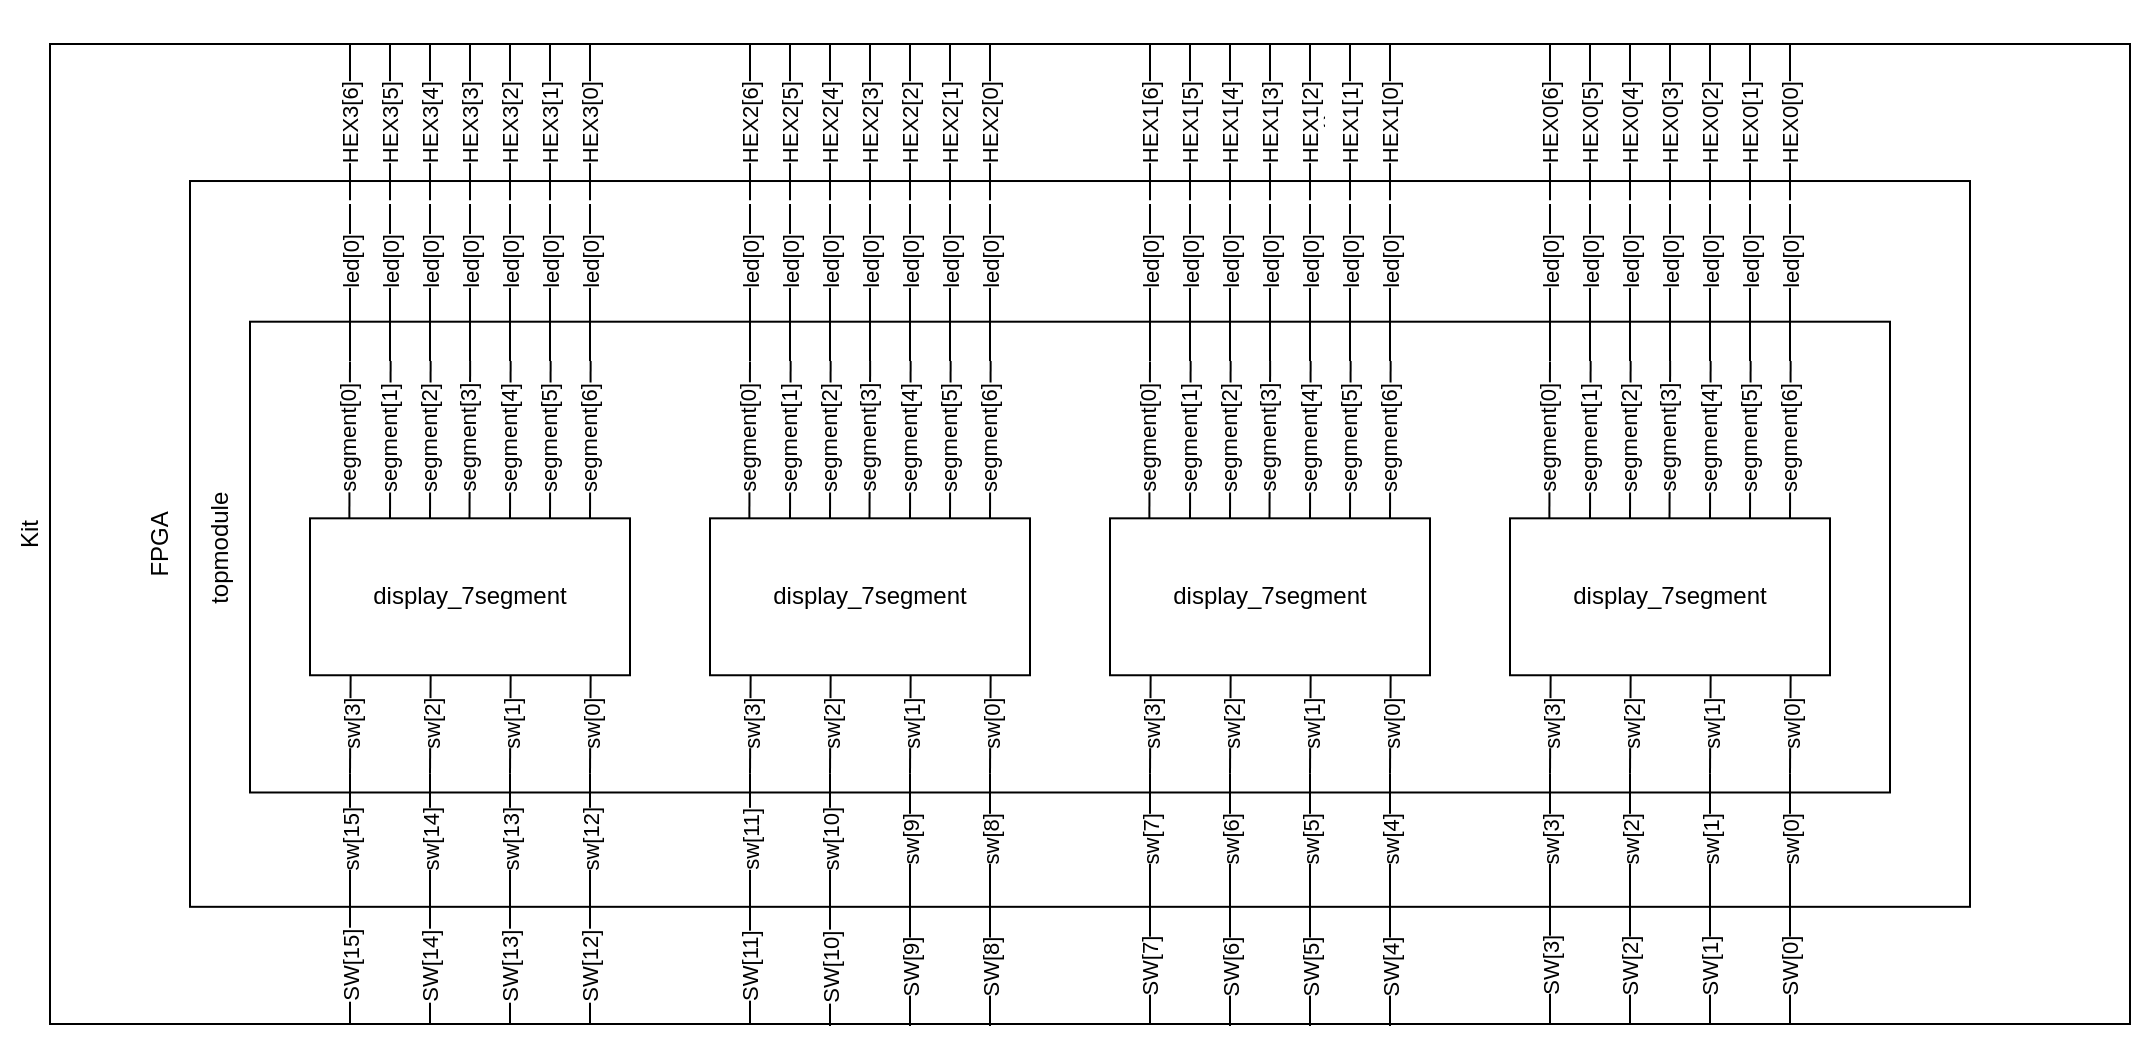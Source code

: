 <mxfile>
    <diagram id="og0IAFWEF6hscBVz1pQR" name="Page-1">
        <mxGraphModel dx="1431" dy="924" grid="1" gridSize="10" guides="1" tooltips="1" connect="1" arrows="1" fold="1" page="1" pageScale="1" pageWidth="850" pageHeight="1100" math="0" shadow="0">
            <root>
                <mxCell id="0"/>
                <mxCell id="1" parent="0"/>
                <mxCell id="592" value="" style="endArrow=none;html=1;" edge="1" parent="1" source="256">
                    <mxGeometry width="50" height="50" relative="1" as="geometry">
                        <mxPoint x="700" y="560" as="sourcePoint"/>
                        <mxPoint x="750" y="510" as="targetPoint"/>
                    </mxGeometry>
                </mxCell>
                <mxCell id="595" value="" style="group" vertex="1" connectable="0" parent="1">
                    <mxGeometry x="335" y="250" width="1065" height="520.96" as="geometry"/>
                </mxCell>
                <mxCell id="594" value="" style="group" vertex="1" connectable="0" parent="595">
                    <mxGeometry y="20" width="1065" height="490" as="geometry"/>
                </mxCell>
                <mxCell id="591" value="" style="rounded=0;whiteSpace=wrap;html=1;" vertex="1" parent="594">
                    <mxGeometry x="25" width="1040" height="490" as="geometry"/>
                </mxCell>
                <mxCell id="593" value="Kit" style="text;html=1;strokeColor=none;fillColor=none;align=center;verticalAlign=middle;whiteSpace=wrap;rounded=0;rotation=-90;" vertex="1" parent="594">
                    <mxGeometry x="-15" y="230" width="60" height="30" as="geometry"/>
                </mxCell>
                <mxCell id="590" value="" style="group" vertex="1" connectable="0" parent="595">
                    <mxGeometry x="65" width="920" height="520.96" as="geometry"/>
                </mxCell>
                <mxCell id="587" value="" style="group" vertex="1" connectable="0" parent="590">
                    <mxGeometry width="920" height="520.96" as="geometry"/>
                </mxCell>
                <mxCell id="585" value="" style="group" vertex="1" connectable="0" parent="587">
                    <mxGeometry x="30" width="890" height="510.96" as="geometry"/>
                </mxCell>
                <mxCell id="349" value="" style="rounded=0;whiteSpace=wrap;html=1;" vertex="1" parent="585">
                    <mxGeometry y="88.508" width="890" height="362.898" as="geometry"/>
                </mxCell>
                <mxCell id="372" value="" style="group" vertex="1" connectable="0" parent="585">
                    <mxGeometry x="280" y="19.616" width="120" height="78.464" as="geometry"/>
                </mxCell>
                <mxCell id="351" value="" style="endArrow=none;html=1;" edge="1" parent="372">
                    <mxGeometry width="50" height="50" relative="1" as="geometry">
                        <mxPoint y="78.464" as="sourcePoint"/>
                        <mxPoint as="targetPoint"/>
                    </mxGeometry>
                </mxCell>
                <mxCell id="352" value="HEX2[6]" style="edgeLabel;html=1;align=center;verticalAlign=middle;resizable=0;points=[];rotation=-90;" vertex="1" connectable="0" parent="351">
                    <mxGeometry x="0.646" y="3" relative="1" as="geometry">
                        <mxPoint x="3" y="26" as="offset"/>
                    </mxGeometry>
                </mxCell>
                <mxCell id="353" value="" style="endArrow=none;html=1;" edge="1" parent="372">
                    <mxGeometry width="50" height="50" relative="1" as="geometry">
                        <mxPoint x="40" y="78.464" as="sourcePoint"/>
                        <mxPoint x="40" as="targetPoint"/>
                    </mxGeometry>
                </mxCell>
                <mxCell id="354" value="HEX2[4]" style="edgeLabel;html=1;align=center;verticalAlign=middle;resizable=0;points=[];rotation=-90;" vertex="1" connectable="0" parent="353">
                    <mxGeometry x="0.646" y="3" relative="1" as="geometry">
                        <mxPoint x="3" y="26" as="offset"/>
                    </mxGeometry>
                </mxCell>
                <mxCell id="355" value="" style="endArrow=none;html=1;" edge="1" parent="372">
                    <mxGeometry width="50" height="50" relative="1" as="geometry">
                        <mxPoint x="20" y="78.464" as="sourcePoint"/>
                        <mxPoint x="20" as="targetPoint"/>
                    </mxGeometry>
                </mxCell>
                <mxCell id="356" value="HEX2[5]" style="edgeLabel;html=1;align=center;verticalAlign=middle;resizable=0;points=[];rotation=-90;" vertex="1" connectable="0" parent="355">
                    <mxGeometry x="0.646" y="3" relative="1" as="geometry">
                        <mxPoint x="3" y="26" as="offset"/>
                    </mxGeometry>
                </mxCell>
                <mxCell id="357" value="" style="endArrow=none;html=1;" edge="1" parent="372">
                    <mxGeometry width="50" height="50" relative="1" as="geometry">
                        <mxPoint x="60" y="78.464" as="sourcePoint"/>
                        <mxPoint x="60" as="targetPoint"/>
                    </mxGeometry>
                </mxCell>
                <mxCell id="358" value="HEX2[3]" style="edgeLabel;html=1;align=center;verticalAlign=middle;resizable=0;points=[];rotation=-90;" vertex="1" connectable="0" parent="357">
                    <mxGeometry x="0.646" y="3" relative="1" as="geometry">
                        <mxPoint x="3" y="26" as="offset"/>
                    </mxGeometry>
                </mxCell>
                <mxCell id="359" value="" style="endArrow=none;html=1;" edge="1" parent="372">
                    <mxGeometry width="50" height="50" relative="1" as="geometry">
                        <mxPoint x="80" y="78.464" as="sourcePoint"/>
                        <mxPoint x="80" as="targetPoint"/>
                    </mxGeometry>
                </mxCell>
                <mxCell id="360" value="HEX2[2]" style="edgeLabel;html=1;align=center;verticalAlign=middle;resizable=0;points=[];rotation=-90;" vertex="1" connectable="0" parent="359">
                    <mxGeometry x="0.646" y="3" relative="1" as="geometry">
                        <mxPoint x="3" y="26" as="offset"/>
                    </mxGeometry>
                </mxCell>
                <mxCell id="361" value="" style="endArrow=none;html=1;" edge="1" parent="372">
                    <mxGeometry width="50" height="50" relative="1" as="geometry">
                        <mxPoint x="100" y="78.464" as="sourcePoint"/>
                        <mxPoint x="100" as="targetPoint"/>
                    </mxGeometry>
                </mxCell>
                <mxCell id="362" value="HEX2[1]" style="edgeLabel;html=1;align=center;verticalAlign=middle;resizable=0;points=[];rotation=-90;" vertex="1" connectable="0" parent="361">
                    <mxGeometry x="0.646" y="3" relative="1" as="geometry">
                        <mxPoint x="3" y="26" as="offset"/>
                    </mxGeometry>
                </mxCell>
                <mxCell id="363" value="" style="endArrow=none;html=1;" edge="1" parent="372">
                    <mxGeometry width="50" height="50" relative="1" as="geometry">
                        <mxPoint x="120" y="78.464" as="sourcePoint"/>
                        <mxPoint x="120" as="targetPoint"/>
                    </mxGeometry>
                </mxCell>
                <mxCell id="364" value="HEX2[0]" style="edgeLabel;html=1;align=center;verticalAlign=middle;resizable=0;points=[];rotation=-90;" vertex="1" connectable="0" parent="363">
                    <mxGeometry x="0.646" y="3" relative="1" as="geometry">
                        <mxPoint x="3" y="26" as="offset"/>
                    </mxGeometry>
                </mxCell>
                <mxCell id="373" value="" style="group" vertex="1" connectable="0" parent="585">
                    <mxGeometry x="80" y="19.616" width="120" height="78.464" as="geometry"/>
                </mxCell>
                <mxCell id="374" value="" style="endArrow=none;html=1;" edge="1" parent="373">
                    <mxGeometry width="50" height="50" relative="1" as="geometry">
                        <mxPoint y="78.464" as="sourcePoint"/>
                        <mxPoint as="targetPoint"/>
                    </mxGeometry>
                </mxCell>
                <mxCell id="375" value="HEX3[6]" style="edgeLabel;html=1;align=center;verticalAlign=middle;resizable=0;points=[];rotation=-90;" vertex="1" connectable="0" parent="374">
                    <mxGeometry x="0.646" y="3" relative="1" as="geometry">
                        <mxPoint x="3" y="26" as="offset"/>
                    </mxGeometry>
                </mxCell>
                <mxCell id="376" value="" style="endArrow=none;html=1;" edge="1" parent="373">
                    <mxGeometry width="50" height="50" relative="1" as="geometry">
                        <mxPoint x="40" y="78.464" as="sourcePoint"/>
                        <mxPoint x="40" as="targetPoint"/>
                    </mxGeometry>
                </mxCell>
                <mxCell id="377" value="HEX3[4]" style="edgeLabel;html=1;align=center;verticalAlign=middle;resizable=0;points=[];rotation=-90;" vertex="1" connectable="0" parent="376">
                    <mxGeometry x="0.646" y="3" relative="1" as="geometry">
                        <mxPoint x="3" y="26" as="offset"/>
                    </mxGeometry>
                </mxCell>
                <mxCell id="378" value="" style="endArrow=none;html=1;" edge="1" parent="373">
                    <mxGeometry width="50" height="50" relative="1" as="geometry">
                        <mxPoint x="20" y="78.464" as="sourcePoint"/>
                        <mxPoint x="20" as="targetPoint"/>
                    </mxGeometry>
                </mxCell>
                <mxCell id="379" value="HEX3[5]" style="edgeLabel;html=1;align=center;verticalAlign=middle;resizable=0;points=[];rotation=-90;" vertex="1" connectable="0" parent="378">
                    <mxGeometry x="0.646" y="3" relative="1" as="geometry">
                        <mxPoint x="3" y="26" as="offset"/>
                    </mxGeometry>
                </mxCell>
                <mxCell id="380" value="" style="endArrow=none;html=1;" edge="1" parent="373">
                    <mxGeometry width="50" height="50" relative="1" as="geometry">
                        <mxPoint x="60" y="78.464" as="sourcePoint"/>
                        <mxPoint x="60" as="targetPoint"/>
                    </mxGeometry>
                </mxCell>
                <mxCell id="381" value="HEX3[3]" style="edgeLabel;html=1;align=center;verticalAlign=middle;resizable=0;points=[];rotation=-90;" vertex="1" connectable="0" parent="380">
                    <mxGeometry x="0.646" y="3" relative="1" as="geometry">
                        <mxPoint x="3" y="26" as="offset"/>
                    </mxGeometry>
                </mxCell>
                <mxCell id="382" value="" style="endArrow=none;html=1;" edge="1" parent="373">
                    <mxGeometry width="50" height="50" relative="1" as="geometry">
                        <mxPoint x="80" y="78.464" as="sourcePoint"/>
                        <mxPoint x="80" as="targetPoint"/>
                    </mxGeometry>
                </mxCell>
                <mxCell id="383" value="HEX3[2]" style="edgeLabel;html=1;align=center;verticalAlign=middle;resizable=0;points=[];rotation=-90;" vertex="1" connectable="0" parent="382">
                    <mxGeometry x="0.646" y="3" relative="1" as="geometry">
                        <mxPoint x="3" y="26" as="offset"/>
                    </mxGeometry>
                </mxCell>
                <mxCell id="384" value="" style="endArrow=none;html=1;" edge="1" parent="373">
                    <mxGeometry width="50" height="50" relative="1" as="geometry">
                        <mxPoint x="100" y="78.464" as="sourcePoint"/>
                        <mxPoint x="100" as="targetPoint"/>
                    </mxGeometry>
                </mxCell>
                <mxCell id="385" value="HEX3[1]" style="edgeLabel;html=1;align=center;verticalAlign=middle;resizable=0;points=[];rotation=-90;" vertex="1" connectable="0" parent="384">
                    <mxGeometry x="0.646" y="3" relative="1" as="geometry">
                        <mxPoint x="3" y="26" as="offset"/>
                    </mxGeometry>
                </mxCell>
                <mxCell id="386" value="" style="endArrow=none;html=1;" edge="1" parent="373">
                    <mxGeometry width="50" height="50" relative="1" as="geometry">
                        <mxPoint x="120" y="78.464" as="sourcePoint"/>
                        <mxPoint x="120" as="targetPoint"/>
                    </mxGeometry>
                </mxCell>
                <mxCell id="387" value="HEX3[0]" style="edgeLabel;html=1;align=center;verticalAlign=middle;resizable=0;points=[];rotation=-90;" vertex="1" connectable="0" parent="386">
                    <mxGeometry x="0.646" y="3" relative="1" as="geometry">
                        <mxPoint x="3" y="26" as="offset"/>
                    </mxGeometry>
                </mxCell>
                <mxCell id="527" value="" style="group" vertex="1" connectable="0" parent="585">
                    <mxGeometry x="80" y="441.362" width="120.0" height="69.127" as="geometry"/>
                </mxCell>
                <mxCell id="418" value="" style="endArrow=none;html=1;" edge="1" parent="527">
                    <mxGeometry width="50" height="50" relative="1" as="geometry">
                        <mxPoint as="sourcePoint"/>
                        <mxPoint y="68.656" as="targetPoint"/>
                    </mxGeometry>
                </mxCell>
                <mxCell id="520" value="SW[15]" style="edgeLabel;html=1;align=center;verticalAlign=middle;resizable=0;points=[];rotation=-90;" vertex="1" connectable="0" parent="418">
                    <mxGeometry x="0.266" relative="1" as="geometry">
                        <mxPoint y="-4" as="offset"/>
                    </mxGeometry>
                </mxCell>
                <mxCell id="521" value="" style="endArrow=none;html=1;" edge="1" parent="527">
                    <mxGeometry width="50" height="50" relative="1" as="geometry">
                        <mxPoint x="40.0" y="0.471" as="sourcePoint"/>
                        <mxPoint x="40.0" y="69.127" as="targetPoint"/>
                    </mxGeometry>
                </mxCell>
                <mxCell id="522" value="SW[14]" style="edgeLabel;html=1;align=center;verticalAlign=middle;resizable=0;points=[];rotation=-90;" vertex="1" connectable="0" parent="521">
                    <mxGeometry x="0.266" relative="1" as="geometry">
                        <mxPoint y="-4" as="offset"/>
                    </mxGeometry>
                </mxCell>
                <mxCell id="523" value="" style="endArrow=none;html=1;" edge="1" parent="527">
                    <mxGeometry width="50" height="50" relative="1" as="geometry">
                        <mxPoint x="80.0" y="0.471" as="sourcePoint"/>
                        <mxPoint x="80.0" y="69.127" as="targetPoint"/>
                    </mxGeometry>
                </mxCell>
                <mxCell id="524" value="SW[13]" style="edgeLabel;html=1;align=center;verticalAlign=middle;resizable=0;points=[];rotation=-90;" vertex="1" connectable="0" parent="523">
                    <mxGeometry x="0.266" relative="1" as="geometry">
                        <mxPoint y="-4" as="offset"/>
                    </mxGeometry>
                </mxCell>
                <mxCell id="525" value="" style="endArrow=none;html=1;" edge="1" parent="527">
                    <mxGeometry width="50" height="50" relative="1" as="geometry">
                        <mxPoint x="120.0" y="0.471" as="sourcePoint"/>
                        <mxPoint x="120.0" y="69.127" as="targetPoint"/>
                    </mxGeometry>
                </mxCell>
                <mxCell id="526" value="SW[12]" style="edgeLabel;html=1;align=center;verticalAlign=middle;resizable=0;points=[];rotation=-90;" vertex="1" connectable="0" parent="525">
                    <mxGeometry x="0.266" relative="1" as="geometry">
                        <mxPoint y="-4" as="offset"/>
                    </mxGeometry>
                </mxCell>
                <mxCell id="528" value="" style="group" vertex="1" connectable="0" parent="585">
                    <mxGeometry x="280" y="441.833" width="120.0" height="69.127" as="geometry"/>
                </mxCell>
                <mxCell id="529" value="" style="endArrow=none;html=1;" edge="1" parent="528">
                    <mxGeometry width="50" height="50" relative="1" as="geometry">
                        <mxPoint as="sourcePoint"/>
                        <mxPoint y="68.656" as="targetPoint"/>
                    </mxGeometry>
                </mxCell>
                <mxCell id="530" value="SW[11]" style="edgeLabel;html=1;align=center;verticalAlign=middle;resizable=0;points=[];rotation=-90;" vertex="1" connectable="0" parent="529">
                    <mxGeometry x="0.266" relative="1" as="geometry">
                        <mxPoint y="-4" as="offset"/>
                    </mxGeometry>
                </mxCell>
                <mxCell id="531" value="" style="endArrow=none;html=1;" edge="1" parent="528">
                    <mxGeometry width="50" height="50" relative="1" as="geometry">
                        <mxPoint x="40.0" y="0.471" as="sourcePoint"/>
                        <mxPoint x="40.0" y="69.127" as="targetPoint"/>
                    </mxGeometry>
                </mxCell>
                <mxCell id="532" value="SW[10]" style="edgeLabel;html=1;align=center;verticalAlign=middle;resizable=0;points=[];rotation=-90;" vertex="1" connectable="0" parent="531">
                    <mxGeometry x="0.266" relative="1" as="geometry">
                        <mxPoint y="-4" as="offset"/>
                    </mxGeometry>
                </mxCell>
                <mxCell id="533" value="" style="endArrow=none;html=1;" edge="1" parent="528">
                    <mxGeometry width="50" height="50" relative="1" as="geometry">
                        <mxPoint x="80.0" y="0.471" as="sourcePoint"/>
                        <mxPoint x="80.0" y="69.127" as="targetPoint"/>
                    </mxGeometry>
                </mxCell>
                <mxCell id="534" value="SW[9]" style="edgeLabel;html=1;align=center;verticalAlign=middle;resizable=0;points=[];rotation=-90;" vertex="1" connectable="0" parent="533">
                    <mxGeometry x="0.266" relative="1" as="geometry">
                        <mxPoint y="-4" as="offset"/>
                    </mxGeometry>
                </mxCell>
                <mxCell id="535" value="" style="endArrow=none;html=1;" edge="1" parent="528">
                    <mxGeometry width="50" height="50" relative="1" as="geometry">
                        <mxPoint x="120.0" y="0.471" as="sourcePoint"/>
                        <mxPoint x="120.0" y="69.127" as="targetPoint"/>
                    </mxGeometry>
                </mxCell>
                <mxCell id="536" value="SW[8]" style="edgeLabel;html=1;align=center;verticalAlign=middle;resizable=0;points=[];rotation=-90;" vertex="1" connectable="0" parent="535">
                    <mxGeometry x="0.266" relative="1" as="geometry">
                        <mxPoint y="-4" as="offset"/>
                    </mxGeometry>
                </mxCell>
                <mxCell id="537" value="" style="group" vertex="1" connectable="0" parent="585">
                    <mxGeometry x="480" y="441.833" width="120.0" height="69.127" as="geometry"/>
                </mxCell>
                <mxCell id="538" value="" style="endArrow=none;html=1;" edge="1" parent="537">
                    <mxGeometry width="50" height="50" relative="1" as="geometry">
                        <mxPoint as="sourcePoint"/>
                        <mxPoint y="68.656" as="targetPoint"/>
                    </mxGeometry>
                </mxCell>
                <mxCell id="539" value="SW[7]" style="edgeLabel;html=1;align=center;verticalAlign=middle;resizable=0;points=[];rotation=-90;" vertex="1" connectable="0" parent="538">
                    <mxGeometry x="0.266" relative="1" as="geometry">
                        <mxPoint y="-4" as="offset"/>
                    </mxGeometry>
                </mxCell>
                <mxCell id="540" value="" style="endArrow=none;html=1;" edge="1" parent="537">
                    <mxGeometry width="50" height="50" relative="1" as="geometry">
                        <mxPoint x="40.0" y="0.471" as="sourcePoint"/>
                        <mxPoint x="40.0" y="69.127" as="targetPoint"/>
                    </mxGeometry>
                </mxCell>
                <mxCell id="541" value="SW[6]" style="edgeLabel;html=1;align=center;verticalAlign=middle;resizable=0;points=[];rotation=-90;" vertex="1" connectable="0" parent="540">
                    <mxGeometry x="0.266" relative="1" as="geometry">
                        <mxPoint y="-4" as="offset"/>
                    </mxGeometry>
                </mxCell>
                <mxCell id="542" value="" style="endArrow=none;html=1;" edge="1" parent="537">
                    <mxGeometry width="50" height="50" relative="1" as="geometry">
                        <mxPoint x="80.0" y="0.471" as="sourcePoint"/>
                        <mxPoint x="80.0" y="69.127" as="targetPoint"/>
                    </mxGeometry>
                </mxCell>
                <mxCell id="543" value="SW[5]" style="edgeLabel;html=1;align=center;verticalAlign=middle;resizable=0;points=[];rotation=-90;" vertex="1" connectable="0" parent="542">
                    <mxGeometry x="0.266" relative="1" as="geometry">
                        <mxPoint y="-4" as="offset"/>
                    </mxGeometry>
                </mxCell>
                <mxCell id="544" value="" style="endArrow=none;html=1;" edge="1" parent="537">
                    <mxGeometry width="50" height="50" relative="1" as="geometry">
                        <mxPoint x="120.0" y="0.471" as="sourcePoint"/>
                        <mxPoint x="120.0" y="69.127" as="targetPoint"/>
                    </mxGeometry>
                </mxCell>
                <mxCell id="545" value="SW[4]" style="edgeLabel;html=1;align=center;verticalAlign=middle;resizable=0;points=[];rotation=-90;" vertex="1" connectable="0" parent="544">
                    <mxGeometry x="0.266" relative="1" as="geometry">
                        <mxPoint y="-4" as="offset"/>
                    </mxGeometry>
                </mxCell>
                <mxCell id="546" value="" style="group" vertex="1" connectable="0" parent="585">
                    <mxGeometry x="680" y="441.362" width="120.0" height="69.127" as="geometry"/>
                </mxCell>
                <mxCell id="547" value="" style="endArrow=none;html=1;" edge="1" parent="546">
                    <mxGeometry width="50" height="50" relative="1" as="geometry">
                        <mxPoint as="sourcePoint"/>
                        <mxPoint y="68.656" as="targetPoint"/>
                    </mxGeometry>
                </mxCell>
                <mxCell id="548" value="SW[3]" style="edgeLabel;html=1;align=center;verticalAlign=middle;resizable=0;points=[];rotation=-90;" vertex="1" connectable="0" parent="547">
                    <mxGeometry x="0.266" relative="1" as="geometry">
                        <mxPoint y="-4" as="offset"/>
                    </mxGeometry>
                </mxCell>
                <mxCell id="549" value="" style="endArrow=none;html=1;" edge="1" parent="546">
                    <mxGeometry width="50" height="50" relative="1" as="geometry">
                        <mxPoint x="40.0" y="0.471" as="sourcePoint"/>
                        <mxPoint x="40.0" y="69.127" as="targetPoint"/>
                    </mxGeometry>
                </mxCell>
                <mxCell id="550" value="SW[2]" style="edgeLabel;html=1;align=center;verticalAlign=middle;resizable=0;points=[];rotation=-90;" vertex="1" connectable="0" parent="549">
                    <mxGeometry x="0.266" relative="1" as="geometry">
                        <mxPoint y="-4" as="offset"/>
                    </mxGeometry>
                </mxCell>
                <mxCell id="551" value="" style="endArrow=none;html=1;" edge="1" parent="546">
                    <mxGeometry width="50" height="50" relative="1" as="geometry">
                        <mxPoint x="80.0" y="0.471" as="sourcePoint"/>
                        <mxPoint x="80.0" y="69.127" as="targetPoint"/>
                    </mxGeometry>
                </mxCell>
                <mxCell id="552" value="SW[1]" style="edgeLabel;html=1;align=center;verticalAlign=middle;resizable=0;points=[];rotation=-90;" vertex="1" connectable="0" parent="551">
                    <mxGeometry x="0.266" relative="1" as="geometry">
                        <mxPoint y="-4" as="offset"/>
                    </mxGeometry>
                </mxCell>
                <mxCell id="553" value="" style="endArrow=none;html=1;" edge="1" parent="546">
                    <mxGeometry width="50" height="50" relative="1" as="geometry">
                        <mxPoint x="120.0" y="0.471" as="sourcePoint"/>
                        <mxPoint x="120.0" y="69.127" as="targetPoint"/>
                    </mxGeometry>
                </mxCell>
                <mxCell id="554" value="SW[0]" style="edgeLabel;html=1;align=center;verticalAlign=middle;resizable=0;points=[];rotation=-90;" vertex="1" connectable="0" parent="553">
                    <mxGeometry x="0.266" relative="1" as="geometry">
                        <mxPoint y="-4" as="offset"/>
                    </mxGeometry>
                </mxCell>
                <mxCell id="555" value="x" style="group;rotation=90;" vertex="1" connectable="0" parent="585">
                    <mxGeometry x="480" y="19.616" width="120" height="78.464" as="geometry"/>
                </mxCell>
                <mxCell id="556" value="" style="endArrow=none;html=1;" edge="1" parent="555">
                    <mxGeometry width="50" height="50" relative="1" as="geometry">
                        <mxPoint y="78.464" as="sourcePoint"/>
                        <mxPoint as="targetPoint"/>
                    </mxGeometry>
                </mxCell>
                <mxCell id="557" value="HEX1[6]" style="edgeLabel;html=1;align=center;verticalAlign=middle;resizable=0;points=[];rotation=-90;" vertex="1" connectable="0" parent="556">
                    <mxGeometry x="0.646" y="3" relative="1" as="geometry">
                        <mxPoint x="3" y="26" as="offset"/>
                    </mxGeometry>
                </mxCell>
                <mxCell id="558" value="" style="endArrow=none;html=1;" edge="1" parent="555">
                    <mxGeometry width="50" height="50" relative="1" as="geometry">
                        <mxPoint x="40" y="78.464" as="sourcePoint"/>
                        <mxPoint x="40" as="targetPoint"/>
                    </mxGeometry>
                </mxCell>
                <mxCell id="559" value="HEX1[4]" style="edgeLabel;html=1;align=center;verticalAlign=middle;resizable=0;points=[];rotation=-90;" vertex="1" connectable="0" parent="558">
                    <mxGeometry x="0.646" y="3" relative="1" as="geometry">
                        <mxPoint x="3" y="26" as="offset"/>
                    </mxGeometry>
                </mxCell>
                <mxCell id="560" value="" style="endArrow=none;html=1;" edge="1" parent="555">
                    <mxGeometry width="50" height="50" relative="1" as="geometry">
                        <mxPoint x="20" y="78.464" as="sourcePoint"/>
                        <mxPoint x="20" as="targetPoint"/>
                    </mxGeometry>
                </mxCell>
                <mxCell id="561" value="HEX1[5]" style="edgeLabel;html=1;align=center;verticalAlign=middle;resizable=0;points=[];rotation=-90;" vertex="1" connectable="0" parent="560">
                    <mxGeometry x="0.646" y="3" relative="1" as="geometry">
                        <mxPoint x="3" y="26" as="offset"/>
                    </mxGeometry>
                </mxCell>
                <mxCell id="562" value="" style="endArrow=none;html=1;" edge="1" parent="555">
                    <mxGeometry width="50" height="50" relative="1" as="geometry">
                        <mxPoint x="60" y="78.464" as="sourcePoint"/>
                        <mxPoint x="60" as="targetPoint"/>
                    </mxGeometry>
                </mxCell>
                <mxCell id="563" value="HEX1[3]" style="edgeLabel;html=1;align=center;verticalAlign=middle;resizable=0;points=[];rotation=-90;" vertex="1" connectable="0" parent="562">
                    <mxGeometry x="0.646" y="3" relative="1" as="geometry">
                        <mxPoint x="3" y="26" as="offset"/>
                    </mxGeometry>
                </mxCell>
                <mxCell id="564" value="" style="endArrow=none;html=1;" edge="1" parent="555">
                    <mxGeometry width="50" height="50" relative="1" as="geometry">
                        <mxPoint x="80" y="78.464" as="sourcePoint"/>
                        <mxPoint x="80" as="targetPoint"/>
                    </mxGeometry>
                </mxCell>
                <mxCell id="565" value="HEX1[2]" style="edgeLabel;html=1;align=center;verticalAlign=middle;resizable=0;points=[];rotation=-90;" vertex="1" connectable="0" parent="564">
                    <mxGeometry x="0.646" y="3" relative="1" as="geometry">
                        <mxPoint x="3" y="26" as="offset"/>
                    </mxGeometry>
                </mxCell>
                <mxCell id="566" value="" style="endArrow=none;html=1;" edge="1" parent="555">
                    <mxGeometry width="50" height="50" relative="1" as="geometry">
                        <mxPoint x="100" y="78.464" as="sourcePoint"/>
                        <mxPoint x="100" as="targetPoint"/>
                    </mxGeometry>
                </mxCell>
                <mxCell id="567" value="HEX1[1]" style="edgeLabel;html=1;align=center;verticalAlign=middle;resizable=0;points=[];rotation=-90;" vertex="1" connectable="0" parent="566">
                    <mxGeometry x="0.646" y="3" relative="1" as="geometry">
                        <mxPoint x="3" y="26" as="offset"/>
                    </mxGeometry>
                </mxCell>
                <mxCell id="568" value="" style="endArrow=none;html=1;" edge="1" parent="555">
                    <mxGeometry width="50" height="50" relative="1" as="geometry">
                        <mxPoint x="120" y="78.464" as="sourcePoint"/>
                        <mxPoint x="120" as="targetPoint"/>
                    </mxGeometry>
                </mxCell>
                <mxCell id="569" value="HEX1[0]" style="edgeLabel;html=1;align=center;verticalAlign=middle;resizable=0;points=[];rotation=-90;" vertex="1" connectable="0" parent="568">
                    <mxGeometry x="0.646" y="3" relative="1" as="geometry">
                        <mxPoint x="3" y="26" as="offset"/>
                    </mxGeometry>
                </mxCell>
                <mxCell id="570" value="" style="group;rotation=90;" vertex="1" connectable="0" parent="585">
                    <mxGeometry x="680" y="19.616" width="120" height="78.464" as="geometry"/>
                </mxCell>
                <mxCell id="571" value="" style="endArrow=none;html=1;" edge="1" parent="570">
                    <mxGeometry width="50" height="50" relative="1" as="geometry">
                        <mxPoint y="78.464" as="sourcePoint"/>
                        <mxPoint as="targetPoint"/>
                    </mxGeometry>
                </mxCell>
                <mxCell id="572" value="HEX0[6]" style="edgeLabel;html=1;align=center;verticalAlign=middle;resizable=0;points=[];rotation=-90;" vertex="1" connectable="0" parent="571">
                    <mxGeometry x="0.646" y="3" relative="1" as="geometry">
                        <mxPoint x="3" y="26" as="offset"/>
                    </mxGeometry>
                </mxCell>
                <mxCell id="573" value="" style="endArrow=none;html=1;" edge="1" parent="570">
                    <mxGeometry width="50" height="50" relative="1" as="geometry">
                        <mxPoint x="40" y="78.464" as="sourcePoint"/>
                        <mxPoint x="40" as="targetPoint"/>
                    </mxGeometry>
                </mxCell>
                <mxCell id="574" value="HEX0[4]" style="edgeLabel;html=1;align=center;verticalAlign=middle;resizable=0;points=[];rotation=-90;" vertex="1" connectable="0" parent="573">
                    <mxGeometry x="0.646" y="3" relative="1" as="geometry">
                        <mxPoint x="3" y="26" as="offset"/>
                    </mxGeometry>
                </mxCell>
                <mxCell id="575" value="" style="endArrow=none;html=1;" edge="1" parent="570">
                    <mxGeometry width="50" height="50" relative="1" as="geometry">
                        <mxPoint x="20" y="78.464" as="sourcePoint"/>
                        <mxPoint x="20" as="targetPoint"/>
                    </mxGeometry>
                </mxCell>
                <mxCell id="576" value="HEX0[5]" style="edgeLabel;html=1;align=center;verticalAlign=middle;resizable=0;points=[];rotation=-90;" vertex="1" connectable="0" parent="575">
                    <mxGeometry x="0.646" y="3" relative="1" as="geometry">
                        <mxPoint x="3" y="26" as="offset"/>
                    </mxGeometry>
                </mxCell>
                <mxCell id="577" value="" style="endArrow=none;html=1;" edge="1" parent="570">
                    <mxGeometry width="50" height="50" relative="1" as="geometry">
                        <mxPoint x="60" y="78.464" as="sourcePoint"/>
                        <mxPoint x="60" as="targetPoint"/>
                    </mxGeometry>
                </mxCell>
                <mxCell id="578" value="HEX0[3]" style="edgeLabel;html=1;align=center;verticalAlign=middle;resizable=0;points=[];rotation=-90;" vertex="1" connectable="0" parent="577">
                    <mxGeometry x="0.646" y="3" relative="1" as="geometry">
                        <mxPoint x="3" y="26" as="offset"/>
                    </mxGeometry>
                </mxCell>
                <mxCell id="579" value="" style="endArrow=none;html=1;" edge="1" parent="570">
                    <mxGeometry width="50" height="50" relative="1" as="geometry">
                        <mxPoint x="80" y="78.464" as="sourcePoint"/>
                        <mxPoint x="80" as="targetPoint"/>
                    </mxGeometry>
                </mxCell>
                <mxCell id="580" value="HEX0[2]" style="edgeLabel;html=1;align=center;verticalAlign=middle;resizable=0;points=[];rotation=-90;" vertex="1" connectable="0" parent="579">
                    <mxGeometry x="0.646" y="3" relative="1" as="geometry">
                        <mxPoint x="3" y="26" as="offset"/>
                    </mxGeometry>
                </mxCell>
                <mxCell id="581" value="" style="endArrow=none;html=1;" edge="1" parent="570">
                    <mxGeometry width="50" height="50" relative="1" as="geometry">
                        <mxPoint x="100" y="78.464" as="sourcePoint"/>
                        <mxPoint x="100" as="targetPoint"/>
                    </mxGeometry>
                </mxCell>
                <mxCell id="582" value="HEX0[1]" style="edgeLabel;html=1;align=center;verticalAlign=middle;resizable=0;points=[];rotation=-90;" vertex="1" connectable="0" parent="581">
                    <mxGeometry x="0.646" y="3" relative="1" as="geometry">
                        <mxPoint x="3" y="26" as="offset"/>
                    </mxGeometry>
                </mxCell>
                <mxCell id="583" value="" style="endArrow=none;html=1;" edge="1" parent="570">
                    <mxGeometry width="50" height="50" relative="1" as="geometry">
                        <mxPoint x="120" y="78.464" as="sourcePoint"/>
                        <mxPoint x="120" as="targetPoint"/>
                    </mxGeometry>
                </mxCell>
                <mxCell id="584" value="HEX0[0]" style="edgeLabel;html=1;align=center;verticalAlign=middle;resizable=0;points=[];rotation=-90;" vertex="1" connectable="0" parent="583">
                    <mxGeometry x="0.646" y="3" relative="1" as="geometry">
                        <mxPoint x="3" y="26" as="offset"/>
                    </mxGeometry>
                </mxCell>
                <mxCell id="586" value="FPGA" style="text;html=1;strokeColor=none;fillColor=none;align=center;verticalAlign=middle;whiteSpace=wrap;rounded=0;rotation=-90;" vertex="1" parent="587">
                    <mxGeometry x="-15" y="255.245" width="60" height="29.424" as="geometry"/>
                </mxCell>
                <mxCell id="519" value="" style="group" vertex="1" connectable="0" parent="590">
                    <mxGeometry x="30" y="100" width="850" height="350.48" as="geometry"/>
                </mxCell>
                <mxCell id="348" value="" style="group" vertex="1" connectable="0" parent="519">
                    <mxGeometry width="850" height="343.752" as="geometry"/>
                </mxCell>
                <mxCell id="346" value="" style="group" vertex="1" connectable="0" parent="348">
                    <mxGeometry x="30" width="820" height="343.752" as="geometry"/>
                </mxCell>
                <mxCell id="158" value="" style="rounded=0;whiteSpace=wrap;html=1;" vertex="1" parent="346">
                    <mxGeometry y="58.848" width="820" height="235.393" as="geometry"/>
                </mxCell>
                <mxCell id="246" value="" style="group" vertex="1" connectable="0" parent="346">
                    <mxGeometry x="250" y="284.904" width="120" height="58.848" as="geometry"/>
                </mxCell>
                <mxCell id="247" value="" style="endArrow=none;html=1;" edge="1" parent="246">
                    <mxGeometry width="50" height="50" relative="1" as="geometry">
                        <mxPoint as="sourcePoint"/>
                        <mxPoint y="58.848" as="targetPoint"/>
                    </mxGeometry>
                </mxCell>
                <mxCell id="248" value="sw[11]" style="edgeLabel;html=1;align=center;verticalAlign=middle;resizable=0;points=[];rotation=-90;" vertex="1" connectable="0" parent="247">
                    <mxGeometry x="0.195" y="-1" relative="1" as="geometry">
                        <mxPoint x="1" y="-2" as="offset"/>
                    </mxGeometry>
                </mxCell>
                <mxCell id="249" value="" style="endArrow=none;html=1;" edge="1" parent="246">
                    <mxGeometry width="50" height="50" relative="1" as="geometry">
                        <mxPoint x="40" as="sourcePoint"/>
                        <mxPoint x="40" y="58.848" as="targetPoint"/>
                    </mxGeometry>
                </mxCell>
                <mxCell id="250" value="sw[10]" style="edgeLabel;html=1;align=center;verticalAlign=middle;resizable=0;points=[];rotation=-90;" vertex="1" connectable="0" parent="249">
                    <mxGeometry x="0.195" y="-1" relative="1" as="geometry">
                        <mxPoint x="1" y="-2" as="offset"/>
                    </mxGeometry>
                </mxCell>
                <mxCell id="251" value="" style="endArrow=none;html=1;" edge="1" parent="246">
                    <mxGeometry width="50" height="50" relative="1" as="geometry">
                        <mxPoint x="80" as="sourcePoint"/>
                        <mxPoint x="80" y="58.848" as="targetPoint"/>
                    </mxGeometry>
                </mxCell>
                <mxCell id="252" value="sw[9]" style="edgeLabel;html=1;align=center;verticalAlign=middle;resizable=0;points=[];rotation=-90;" vertex="1" connectable="0" parent="251">
                    <mxGeometry x="0.195" y="-1" relative="1" as="geometry">
                        <mxPoint x="1" y="-2" as="offset"/>
                    </mxGeometry>
                </mxCell>
                <mxCell id="253" value="" style="endArrow=none;html=1;" edge="1" parent="246">
                    <mxGeometry width="50" height="50" relative="1" as="geometry">
                        <mxPoint x="120" as="sourcePoint"/>
                        <mxPoint x="120" y="58.848" as="targetPoint"/>
                    </mxGeometry>
                </mxCell>
                <mxCell id="254" value="sw[8]" style="edgeLabel;html=1;align=center;verticalAlign=middle;resizable=0;points=[];rotation=-90;" vertex="1" connectable="0" parent="253">
                    <mxGeometry x="0.195" y="-1" relative="1" as="geometry">
                        <mxPoint x="1" y="-2" as="offset"/>
                    </mxGeometry>
                </mxCell>
                <mxCell id="180" value="" style="group" vertex="1" connectable="0" parent="346">
                    <mxGeometry x="50" width="120" height="78.464" as="geometry"/>
                </mxCell>
                <mxCell id="160" value="" style="endArrow=none;html=1;" edge="1" parent="180">
                    <mxGeometry width="50" height="50" relative="1" as="geometry">
                        <mxPoint y="78.464" as="sourcePoint"/>
                        <mxPoint as="targetPoint"/>
                    </mxGeometry>
                </mxCell>
                <mxCell id="161" value="led[0]" style="edgeLabel;html=1;align=center;verticalAlign=middle;resizable=0;points=[];rotation=-90;" vertex="1" connectable="0" parent="160">
                    <mxGeometry x="0.36" y="-1" relative="1" as="geometry">
                        <mxPoint x="-1" y="4" as="offset"/>
                    </mxGeometry>
                </mxCell>
                <mxCell id="162" value="" style="endArrow=none;html=1;" edge="1" parent="180">
                    <mxGeometry width="50" height="50" relative="1" as="geometry">
                        <mxPoint x="20" y="78.464" as="sourcePoint"/>
                        <mxPoint x="20" as="targetPoint"/>
                    </mxGeometry>
                </mxCell>
                <mxCell id="163" value="led[0]" style="edgeLabel;html=1;align=center;verticalAlign=middle;resizable=0;points=[];rotation=-90;" vertex="1" connectable="0" parent="162">
                    <mxGeometry x="0.36" y="-1" relative="1" as="geometry">
                        <mxPoint x="-1" y="4" as="offset"/>
                    </mxGeometry>
                </mxCell>
                <mxCell id="164" value="" style="endArrow=none;html=1;" edge="1" parent="180">
                    <mxGeometry width="50" height="50" relative="1" as="geometry">
                        <mxPoint x="40" y="78.464" as="sourcePoint"/>
                        <mxPoint x="40" as="targetPoint"/>
                    </mxGeometry>
                </mxCell>
                <mxCell id="165" value="led[0]" style="edgeLabel;html=1;align=center;verticalAlign=middle;resizable=0;points=[];rotation=-90;" vertex="1" connectable="0" parent="164">
                    <mxGeometry x="0.36" y="-1" relative="1" as="geometry">
                        <mxPoint x="-1" y="4" as="offset"/>
                    </mxGeometry>
                </mxCell>
                <mxCell id="166" value="" style="endArrow=none;html=1;" edge="1" parent="180">
                    <mxGeometry width="50" height="50" relative="1" as="geometry">
                        <mxPoint x="60" y="78.464" as="sourcePoint"/>
                        <mxPoint x="60" as="targetPoint"/>
                    </mxGeometry>
                </mxCell>
                <mxCell id="167" value="led[0]" style="edgeLabel;html=1;align=center;verticalAlign=middle;resizable=0;points=[];rotation=-90;" vertex="1" connectable="0" parent="166">
                    <mxGeometry x="0.36" y="-1" relative="1" as="geometry">
                        <mxPoint x="-1" y="4" as="offset"/>
                    </mxGeometry>
                </mxCell>
                <mxCell id="168" value="" style="endArrow=none;html=1;" edge="1" parent="180">
                    <mxGeometry width="50" height="50" relative="1" as="geometry">
                        <mxPoint x="80" y="78.464" as="sourcePoint"/>
                        <mxPoint x="80" as="targetPoint"/>
                    </mxGeometry>
                </mxCell>
                <mxCell id="169" value="led[0]" style="edgeLabel;html=1;align=center;verticalAlign=middle;resizable=0;points=[];rotation=-90;" vertex="1" connectable="0" parent="168">
                    <mxGeometry x="0.36" y="-1" relative="1" as="geometry">
                        <mxPoint x="-1" y="4" as="offset"/>
                    </mxGeometry>
                </mxCell>
                <mxCell id="170" value="" style="endArrow=none;html=1;" edge="1" parent="180">
                    <mxGeometry width="50" height="50" relative="1" as="geometry">
                        <mxPoint x="100" y="78.464" as="sourcePoint"/>
                        <mxPoint x="100" as="targetPoint"/>
                    </mxGeometry>
                </mxCell>
                <mxCell id="171" value="led[0]" style="edgeLabel;html=1;align=center;verticalAlign=middle;resizable=0;points=[];rotation=-90;" vertex="1" connectable="0" parent="170">
                    <mxGeometry x="0.36" y="-1" relative="1" as="geometry">
                        <mxPoint x="-1" y="4" as="offset"/>
                    </mxGeometry>
                </mxCell>
                <mxCell id="172" value="" style="endArrow=none;html=1;" edge="1" parent="180">
                    <mxGeometry width="50" height="50" relative="1" as="geometry">
                        <mxPoint x="120" y="78.464" as="sourcePoint"/>
                        <mxPoint x="120" as="targetPoint"/>
                    </mxGeometry>
                </mxCell>
                <mxCell id="173" value="led[0]" style="edgeLabel;html=1;align=center;verticalAlign=middle;resizable=0;points=[];rotation=-90;" vertex="1" connectable="0" parent="172">
                    <mxGeometry x="0.36" y="-1" relative="1" as="geometry">
                        <mxPoint x="-1" y="4" as="offset"/>
                    </mxGeometry>
                </mxCell>
                <mxCell id="181" value="" style="group" vertex="1" connectable="0" parent="346">
                    <mxGeometry x="250" width="120" height="78.464" as="geometry"/>
                </mxCell>
                <mxCell id="182" value="" style="endArrow=none;html=1;" edge="1" parent="181">
                    <mxGeometry width="50" height="50" relative="1" as="geometry">
                        <mxPoint y="78.464" as="sourcePoint"/>
                        <mxPoint as="targetPoint"/>
                    </mxGeometry>
                </mxCell>
                <mxCell id="183" value="led[0]" style="edgeLabel;html=1;align=center;verticalAlign=middle;resizable=0;points=[];rotation=-90;" vertex="1" connectable="0" parent="182">
                    <mxGeometry x="0.36" y="-1" relative="1" as="geometry">
                        <mxPoint x="-1" y="4" as="offset"/>
                    </mxGeometry>
                </mxCell>
                <mxCell id="184" value="" style="endArrow=none;html=1;" edge="1" parent="181">
                    <mxGeometry width="50" height="50" relative="1" as="geometry">
                        <mxPoint x="20" y="78.464" as="sourcePoint"/>
                        <mxPoint x="20" as="targetPoint"/>
                    </mxGeometry>
                </mxCell>
                <mxCell id="185" value="led[0]" style="edgeLabel;html=1;align=center;verticalAlign=middle;resizable=0;points=[];rotation=-90;" vertex="1" connectable="0" parent="184">
                    <mxGeometry x="0.36" y="-1" relative="1" as="geometry">
                        <mxPoint x="-1" y="4" as="offset"/>
                    </mxGeometry>
                </mxCell>
                <mxCell id="186" value="" style="endArrow=none;html=1;" edge="1" parent="181">
                    <mxGeometry width="50" height="50" relative="1" as="geometry">
                        <mxPoint x="40" y="78.464" as="sourcePoint"/>
                        <mxPoint x="40" as="targetPoint"/>
                    </mxGeometry>
                </mxCell>
                <mxCell id="187" value="led[0]" style="edgeLabel;html=1;align=center;verticalAlign=middle;resizable=0;points=[];rotation=-90;" vertex="1" connectable="0" parent="186">
                    <mxGeometry x="0.36" y="-1" relative="1" as="geometry">
                        <mxPoint x="-1" y="4" as="offset"/>
                    </mxGeometry>
                </mxCell>
                <mxCell id="188" value="" style="endArrow=none;html=1;" edge="1" parent="181">
                    <mxGeometry width="50" height="50" relative="1" as="geometry">
                        <mxPoint x="60" y="78.464" as="sourcePoint"/>
                        <mxPoint x="60" as="targetPoint"/>
                    </mxGeometry>
                </mxCell>
                <mxCell id="189" value="led[0]" style="edgeLabel;html=1;align=center;verticalAlign=middle;resizable=0;points=[];rotation=-90;" vertex="1" connectable="0" parent="188">
                    <mxGeometry x="0.36" y="-1" relative="1" as="geometry">
                        <mxPoint x="-1" y="4" as="offset"/>
                    </mxGeometry>
                </mxCell>
                <mxCell id="190" value="" style="endArrow=none;html=1;" edge="1" parent="181">
                    <mxGeometry width="50" height="50" relative="1" as="geometry">
                        <mxPoint x="80" y="78.464" as="sourcePoint"/>
                        <mxPoint x="80" as="targetPoint"/>
                    </mxGeometry>
                </mxCell>
                <mxCell id="191" value="led[0]" style="edgeLabel;html=1;align=center;verticalAlign=middle;resizable=0;points=[];rotation=-90;" vertex="1" connectable="0" parent="190">
                    <mxGeometry x="0.36" y="-1" relative="1" as="geometry">
                        <mxPoint x="-1" y="4" as="offset"/>
                    </mxGeometry>
                </mxCell>
                <mxCell id="192" value="" style="endArrow=none;html=1;" edge="1" parent="181">
                    <mxGeometry width="50" height="50" relative="1" as="geometry">
                        <mxPoint x="100" y="78.464" as="sourcePoint"/>
                        <mxPoint x="100" as="targetPoint"/>
                    </mxGeometry>
                </mxCell>
                <mxCell id="193" value="led[0]" style="edgeLabel;html=1;align=center;verticalAlign=middle;resizable=0;points=[];rotation=-90;" vertex="1" connectable="0" parent="192">
                    <mxGeometry x="0.36" y="-1" relative="1" as="geometry">
                        <mxPoint x="-1" y="4" as="offset"/>
                    </mxGeometry>
                </mxCell>
                <mxCell id="194" value="" style="endArrow=none;html=1;" edge="1" parent="181">
                    <mxGeometry width="50" height="50" relative="1" as="geometry">
                        <mxPoint x="120" y="78.464" as="sourcePoint"/>
                        <mxPoint x="120" as="targetPoint"/>
                    </mxGeometry>
                </mxCell>
                <mxCell id="195" value="led[0]" style="edgeLabel;html=1;align=center;verticalAlign=middle;resizable=0;points=[];rotation=-90;" vertex="1" connectable="0" parent="194">
                    <mxGeometry x="0.36" y="-1" relative="1" as="geometry">
                        <mxPoint x="-1" y="4" as="offset"/>
                    </mxGeometry>
                </mxCell>
                <mxCell id="196" value="" style="group" vertex="1" connectable="0" parent="346">
                    <mxGeometry x="450" width="120" height="78.464" as="geometry"/>
                </mxCell>
                <mxCell id="197" value="" style="endArrow=none;html=1;" edge="1" parent="196">
                    <mxGeometry width="50" height="50" relative="1" as="geometry">
                        <mxPoint y="78.464" as="sourcePoint"/>
                        <mxPoint as="targetPoint"/>
                    </mxGeometry>
                </mxCell>
                <mxCell id="198" value="led[0]" style="edgeLabel;html=1;align=center;verticalAlign=middle;resizable=0;points=[];rotation=-90;" vertex="1" connectable="0" parent="197">
                    <mxGeometry x="0.36" y="-1" relative="1" as="geometry">
                        <mxPoint x="-1" y="4" as="offset"/>
                    </mxGeometry>
                </mxCell>
                <mxCell id="199" value="" style="endArrow=none;html=1;" edge="1" parent="196">
                    <mxGeometry width="50" height="50" relative="1" as="geometry">
                        <mxPoint x="20" y="78.464" as="sourcePoint"/>
                        <mxPoint x="20" as="targetPoint"/>
                    </mxGeometry>
                </mxCell>
                <mxCell id="200" value="led[0]" style="edgeLabel;html=1;align=center;verticalAlign=middle;resizable=0;points=[];rotation=-90;" vertex="1" connectable="0" parent="199">
                    <mxGeometry x="0.36" y="-1" relative="1" as="geometry">
                        <mxPoint x="-1" y="4" as="offset"/>
                    </mxGeometry>
                </mxCell>
                <mxCell id="201" value="" style="endArrow=none;html=1;" edge="1" parent="196">
                    <mxGeometry width="50" height="50" relative="1" as="geometry">
                        <mxPoint x="40" y="78.464" as="sourcePoint"/>
                        <mxPoint x="40" as="targetPoint"/>
                    </mxGeometry>
                </mxCell>
                <mxCell id="202" value="led[0]" style="edgeLabel;html=1;align=center;verticalAlign=middle;resizable=0;points=[];rotation=-90;" vertex="1" connectable="0" parent="201">
                    <mxGeometry x="0.36" y="-1" relative="1" as="geometry">
                        <mxPoint x="-1" y="4" as="offset"/>
                    </mxGeometry>
                </mxCell>
                <mxCell id="203" value="" style="endArrow=none;html=1;" edge="1" parent="196">
                    <mxGeometry width="50" height="50" relative="1" as="geometry">
                        <mxPoint x="60" y="78.464" as="sourcePoint"/>
                        <mxPoint x="60" as="targetPoint"/>
                    </mxGeometry>
                </mxCell>
                <mxCell id="204" value="led[0]" style="edgeLabel;html=1;align=center;verticalAlign=middle;resizable=0;points=[];rotation=-90;" vertex="1" connectable="0" parent="203">
                    <mxGeometry x="0.36" y="-1" relative="1" as="geometry">
                        <mxPoint x="-1" y="4" as="offset"/>
                    </mxGeometry>
                </mxCell>
                <mxCell id="205" value="" style="endArrow=none;html=1;" edge="1" parent="196">
                    <mxGeometry width="50" height="50" relative="1" as="geometry">
                        <mxPoint x="80" y="78.464" as="sourcePoint"/>
                        <mxPoint x="80" as="targetPoint"/>
                    </mxGeometry>
                </mxCell>
                <mxCell id="206" value="led[0]" style="edgeLabel;html=1;align=center;verticalAlign=middle;resizable=0;points=[];rotation=-90;" vertex="1" connectable="0" parent="205">
                    <mxGeometry x="0.36" y="-1" relative="1" as="geometry">
                        <mxPoint x="-1" y="4" as="offset"/>
                    </mxGeometry>
                </mxCell>
                <mxCell id="207" value="" style="endArrow=none;html=1;" edge="1" parent="196">
                    <mxGeometry width="50" height="50" relative="1" as="geometry">
                        <mxPoint x="100" y="78.464" as="sourcePoint"/>
                        <mxPoint x="100" as="targetPoint"/>
                    </mxGeometry>
                </mxCell>
                <mxCell id="208" value="led[0]" style="edgeLabel;html=1;align=center;verticalAlign=middle;resizable=0;points=[];rotation=-90;" vertex="1" connectable="0" parent="207">
                    <mxGeometry x="0.36" y="-1" relative="1" as="geometry">
                        <mxPoint x="-1" y="4" as="offset"/>
                    </mxGeometry>
                </mxCell>
                <mxCell id="209" value="" style="endArrow=none;html=1;" edge="1" parent="196">
                    <mxGeometry width="50" height="50" relative="1" as="geometry">
                        <mxPoint x="120" y="78.464" as="sourcePoint"/>
                        <mxPoint x="120" as="targetPoint"/>
                    </mxGeometry>
                </mxCell>
                <mxCell id="210" value="led[0]" style="edgeLabel;html=1;align=center;verticalAlign=middle;resizable=0;points=[];rotation=-90;" vertex="1" connectable="0" parent="209">
                    <mxGeometry x="0.36" y="-1" relative="1" as="geometry">
                        <mxPoint x="-1" y="4" as="offset"/>
                    </mxGeometry>
                </mxCell>
                <mxCell id="211" value="" style="group" vertex="1" connectable="0" parent="346">
                    <mxGeometry x="650" width="120" height="78.464" as="geometry"/>
                </mxCell>
                <mxCell id="212" value="" style="endArrow=none;html=1;" edge="1" parent="211">
                    <mxGeometry width="50" height="50" relative="1" as="geometry">
                        <mxPoint y="78.464" as="sourcePoint"/>
                        <mxPoint as="targetPoint"/>
                    </mxGeometry>
                </mxCell>
                <mxCell id="213" value="led[0]" style="edgeLabel;html=1;align=center;verticalAlign=middle;resizable=0;points=[];rotation=-90;" vertex="1" connectable="0" parent="212">
                    <mxGeometry x="0.36" y="-1" relative="1" as="geometry">
                        <mxPoint x="-1" y="4" as="offset"/>
                    </mxGeometry>
                </mxCell>
                <mxCell id="214" value="" style="endArrow=none;html=1;" edge="1" parent="211">
                    <mxGeometry width="50" height="50" relative="1" as="geometry">
                        <mxPoint x="20" y="78.464" as="sourcePoint"/>
                        <mxPoint x="20" as="targetPoint"/>
                    </mxGeometry>
                </mxCell>
                <mxCell id="215" value="led[0]" style="edgeLabel;html=1;align=center;verticalAlign=middle;resizable=0;points=[];rotation=-90;" vertex="1" connectable="0" parent="214">
                    <mxGeometry x="0.36" y="-1" relative="1" as="geometry">
                        <mxPoint x="-1" y="4" as="offset"/>
                    </mxGeometry>
                </mxCell>
                <mxCell id="216" value="" style="endArrow=none;html=1;" edge="1" parent="211">
                    <mxGeometry width="50" height="50" relative="1" as="geometry">
                        <mxPoint x="40" y="78.464" as="sourcePoint"/>
                        <mxPoint x="40" as="targetPoint"/>
                    </mxGeometry>
                </mxCell>
                <mxCell id="217" value="led[0]" style="edgeLabel;html=1;align=center;verticalAlign=middle;resizable=0;points=[];rotation=-90;" vertex="1" connectable="0" parent="216">
                    <mxGeometry x="0.36" y="-1" relative="1" as="geometry">
                        <mxPoint x="-1" y="4" as="offset"/>
                    </mxGeometry>
                </mxCell>
                <mxCell id="218" value="" style="endArrow=none;html=1;" edge="1" parent="211">
                    <mxGeometry width="50" height="50" relative="1" as="geometry">
                        <mxPoint x="60" y="78.464" as="sourcePoint"/>
                        <mxPoint x="60" as="targetPoint"/>
                    </mxGeometry>
                </mxCell>
                <mxCell id="219" value="led[0]" style="edgeLabel;html=1;align=center;verticalAlign=middle;resizable=0;points=[];rotation=-90;" vertex="1" connectable="0" parent="218">
                    <mxGeometry x="0.36" y="-1" relative="1" as="geometry">
                        <mxPoint x="-1" y="4" as="offset"/>
                    </mxGeometry>
                </mxCell>
                <mxCell id="220" value="" style="endArrow=none;html=1;" edge="1" parent="211">
                    <mxGeometry width="50" height="50" relative="1" as="geometry">
                        <mxPoint x="80" y="78.464" as="sourcePoint"/>
                        <mxPoint x="80" as="targetPoint"/>
                    </mxGeometry>
                </mxCell>
                <mxCell id="221" value="led[0]" style="edgeLabel;html=1;align=center;verticalAlign=middle;resizable=0;points=[];rotation=-90;" vertex="1" connectable="0" parent="220">
                    <mxGeometry x="0.36" y="-1" relative="1" as="geometry">
                        <mxPoint x="-1" y="4" as="offset"/>
                    </mxGeometry>
                </mxCell>
                <mxCell id="222" value="" style="endArrow=none;html=1;" edge="1" parent="211">
                    <mxGeometry width="50" height="50" relative="1" as="geometry">
                        <mxPoint x="100" y="78.464" as="sourcePoint"/>
                        <mxPoint x="100" as="targetPoint"/>
                    </mxGeometry>
                </mxCell>
                <mxCell id="223" value="led[0]" style="edgeLabel;html=1;align=center;verticalAlign=middle;resizable=0;points=[];rotation=-90;" vertex="1" connectable="0" parent="222">
                    <mxGeometry x="0.36" y="-1" relative="1" as="geometry">
                        <mxPoint x="-1" y="4" as="offset"/>
                    </mxGeometry>
                </mxCell>
                <mxCell id="224" value="" style="endArrow=none;html=1;" edge="1" parent="211">
                    <mxGeometry width="50" height="50" relative="1" as="geometry">
                        <mxPoint x="120" y="78.464" as="sourcePoint"/>
                        <mxPoint x="120" as="targetPoint"/>
                    </mxGeometry>
                </mxCell>
                <mxCell id="225" value="led[0]" style="edgeLabel;html=1;align=center;verticalAlign=middle;resizable=0;points=[];rotation=-90;" vertex="1" connectable="0" parent="224">
                    <mxGeometry x="0.36" y="-1" relative="1" as="geometry">
                        <mxPoint x="-1" y="4" as="offset"/>
                    </mxGeometry>
                </mxCell>
                <mxCell id="327" value="" style="group" vertex="1" connectable="0" parent="346">
                    <mxGeometry x="450" y="284.904" width="120" height="58.848" as="geometry"/>
                </mxCell>
                <mxCell id="328" value="" style="endArrow=none;html=1;" edge="1" parent="327">
                    <mxGeometry width="50" height="50" relative="1" as="geometry">
                        <mxPoint as="sourcePoint"/>
                        <mxPoint y="58.848" as="targetPoint"/>
                    </mxGeometry>
                </mxCell>
                <mxCell id="329" value="sw[7]" style="edgeLabel;html=1;align=center;verticalAlign=middle;resizable=0;points=[];rotation=-90;" vertex="1" connectable="0" parent="328">
                    <mxGeometry x="0.195" y="-1" relative="1" as="geometry">
                        <mxPoint x="1" y="-2" as="offset"/>
                    </mxGeometry>
                </mxCell>
                <mxCell id="330" value="" style="endArrow=none;html=1;" edge="1" parent="327">
                    <mxGeometry width="50" height="50" relative="1" as="geometry">
                        <mxPoint x="40" as="sourcePoint"/>
                        <mxPoint x="40" y="58.848" as="targetPoint"/>
                    </mxGeometry>
                </mxCell>
                <mxCell id="331" value="sw[6]" style="edgeLabel;html=1;align=center;verticalAlign=middle;resizable=0;points=[];rotation=-90;" vertex="1" connectable="0" parent="330">
                    <mxGeometry x="0.195" y="-1" relative="1" as="geometry">
                        <mxPoint x="1" y="-2" as="offset"/>
                    </mxGeometry>
                </mxCell>
                <mxCell id="332" value="" style="endArrow=none;html=1;" edge="1" parent="327">
                    <mxGeometry width="50" height="50" relative="1" as="geometry">
                        <mxPoint x="80" as="sourcePoint"/>
                        <mxPoint x="80" y="58.848" as="targetPoint"/>
                    </mxGeometry>
                </mxCell>
                <mxCell id="333" value="sw[5]" style="edgeLabel;html=1;align=center;verticalAlign=middle;resizable=0;points=[];rotation=-90;" vertex="1" connectable="0" parent="332">
                    <mxGeometry x="0.195" y="-1" relative="1" as="geometry">
                        <mxPoint x="1" y="-2" as="offset"/>
                    </mxGeometry>
                </mxCell>
                <mxCell id="334" value="" style="endArrow=none;html=1;" edge="1" parent="327">
                    <mxGeometry width="50" height="50" relative="1" as="geometry">
                        <mxPoint x="120" as="sourcePoint"/>
                        <mxPoint x="120" y="58.848" as="targetPoint"/>
                    </mxGeometry>
                </mxCell>
                <mxCell id="335" value="sw[4]" style="edgeLabel;html=1;align=center;verticalAlign=middle;resizable=0;points=[];rotation=-90;" vertex="1" connectable="0" parent="334">
                    <mxGeometry x="0.195" y="-1" relative="1" as="geometry">
                        <mxPoint x="1" y="-2" as="offset"/>
                    </mxGeometry>
                </mxCell>
                <mxCell id="336" value="" style="group" vertex="1" connectable="0" parent="346">
                    <mxGeometry x="650" y="284.904" width="120" height="58.848" as="geometry"/>
                </mxCell>
                <mxCell id="337" value="" style="endArrow=none;html=1;" edge="1" parent="336">
                    <mxGeometry width="50" height="50" relative="1" as="geometry">
                        <mxPoint as="sourcePoint"/>
                        <mxPoint y="58.848" as="targetPoint"/>
                    </mxGeometry>
                </mxCell>
                <mxCell id="338" value="sw[3]" style="edgeLabel;html=1;align=center;verticalAlign=middle;resizable=0;points=[];rotation=-90;" vertex="1" connectable="0" parent="337">
                    <mxGeometry x="0.195" y="-1" relative="1" as="geometry">
                        <mxPoint x="1" y="-2" as="offset"/>
                    </mxGeometry>
                </mxCell>
                <mxCell id="339" value="" style="endArrow=none;html=1;" edge="1" parent="336">
                    <mxGeometry width="50" height="50" relative="1" as="geometry">
                        <mxPoint x="40" as="sourcePoint"/>
                        <mxPoint x="40" y="58.848" as="targetPoint"/>
                    </mxGeometry>
                </mxCell>
                <mxCell id="340" value="sw[2]" style="edgeLabel;html=1;align=center;verticalAlign=middle;resizable=0;points=[];rotation=-90;" vertex="1" connectable="0" parent="339">
                    <mxGeometry x="0.195" y="-1" relative="1" as="geometry">
                        <mxPoint x="1" y="-2" as="offset"/>
                    </mxGeometry>
                </mxCell>
                <mxCell id="341" value="" style="endArrow=none;html=1;" edge="1" parent="336">
                    <mxGeometry width="50" height="50" relative="1" as="geometry">
                        <mxPoint x="80" as="sourcePoint"/>
                        <mxPoint x="80" y="58.848" as="targetPoint"/>
                    </mxGeometry>
                </mxCell>
                <mxCell id="342" value="sw[1]" style="edgeLabel;html=1;align=center;verticalAlign=middle;resizable=0;points=[];rotation=-90;" vertex="1" connectable="0" parent="341">
                    <mxGeometry x="0.195" y="-1" relative="1" as="geometry">
                        <mxPoint x="1" y="-2" as="offset"/>
                    </mxGeometry>
                </mxCell>
                <mxCell id="343" value="" style="endArrow=none;html=1;" edge="1" parent="336">
                    <mxGeometry width="50" height="50" relative="1" as="geometry">
                        <mxPoint x="120" as="sourcePoint"/>
                        <mxPoint x="120" y="58.848" as="targetPoint"/>
                    </mxGeometry>
                </mxCell>
                <mxCell id="344" value="sw[0]" style="edgeLabel;html=1;align=center;verticalAlign=middle;resizable=0;points=[];rotation=-90;" vertex="1" connectable="0" parent="343">
                    <mxGeometry x="0.195" y="-1" relative="1" as="geometry">
                        <mxPoint x="1" y="-2" as="offset"/>
                    </mxGeometry>
                </mxCell>
                <mxCell id="345" value="" style="group" vertex="1" connectable="0" parent="346">
                    <mxGeometry x="50" y="284.904" width="120" height="58.848" as="geometry"/>
                </mxCell>
                <mxCell id="235" value="" style="endArrow=none;html=1;" edge="1" parent="345">
                    <mxGeometry width="50" height="50" relative="1" as="geometry">
                        <mxPoint as="sourcePoint"/>
                        <mxPoint y="58.848" as="targetPoint"/>
                    </mxGeometry>
                </mxCell>
                <mxCell id="236" value="sw[15]" style="edgeLabel;html=1;align=center;verticalAlign=middle;resizable=0;points=[];rotation=-90;" vertex="1" connectable="0" parent="235">
                    <mxGeometry x="0.195" y="-1" relative="1" as="geometry">
                        <mxPoint x="1" y="-2" as="offset"/>
                    </mxGeometry>
                </mxCell>
                <mxCell id="239" value="" style="endArrow=none;html=1;" edge="1" parent="345">
                    <mxGeometry width="50" height="50" relative="1" as="geometry">
                        <mxPoint x="40" as="sourcePoint"/>
                        <mxPoint x="40" y="58.848" as="targetPoint"/>
                    </mxGeometry>
                </mxCell>
                <mxCell id="240" value="sw[14]" style="edgeLabel;html=1;align=center;verticalAlign=middle;resizable=0;points=[];rotation=-90;" vertex="1" connectable="0" parent="239">
                    <mxGeometry x="0.195" y="-1" relative="1" as="geometry">
                        <mxPoint x="1" y="-2" as="offset"/>
                    </mxGeometry>
                </mxCell>
                <mxCell id="241" value="" style="endArrow=none;html=1;" edge="1" parent="345">
                    <mxGeometry width="50" height="50" relative="1" as="geometry">
                        <mxPoint x="80" as="sourcePoint"/>
                        <mxPoint x="80" y="58.848" as="targetPoint"/>
                    </mxGeometry>
                </mxCell>
                <mxCell id="242" value="sw[13]" style="edgeLabel;html=1;align=center;verticalAlign=middle;resizable=0;points=[];rotation=-90;" vertex="1" connectable="0" parent="241">
                    <mxGeometry x="0.195" y="-1" relative="1" as="geometry">
                        <mxPoint x="1" y="-2" as="offset"/>
                    </mxGeometry>
                </mxCell>
                <mxCell id="243" value="" style="endArrow=none;html=1;" edge="1" parent="345">
                    <mxGeometry width="50" height="50" relative="1" as="geometry">
                        <mxPoint x="120" as="sourcePoint"/>
                        <mxPoint x="120" y="58.848" as="targetPoint"/>
                    </mxGeometry>
                </mxCell>
                <mxCell id="244" value="sw[12]" style="edgeLabel;html=1;align=center;verticalAlign=middle;resizable=0;points=[];rotation=-90;" vertex="1" connectable="0" parent="243">
                    <mxGeometry x="0.195" y="-1" relative="1" as="geometry">
                        <mxPoint x="1" y="-2" as="offset"/>
                    </mxGeometry>
                </mxCell>
                <mxCell id="347" value="topmodule" style="text;html=1;strokeColor=none;fillColor=none;align=center;verticalAlign=middle;whiteSpace=wrap;rounded=0;rotation=-90;" vertex="1" parent="348">
                    <mxGeometry x="-15" y="157.164" width="60" height="29.424" as="geometry"/>
                </mxCell>
                <mxCell id="234" value="" style="group" vertex="1" connectable="0" parent="519">
                    <mxGeometry x="60" y="78.464" width="160" height="206.44" as="geometry"/>
                </mxCell>
                <mxCell id="135" value="display_7segment" style="rounded=0;whiteSpace=wrap;html=1;" vertex="1" parent="234">
                    <mxGeometry y="78.7" width="160" height="78.464" as="geometry"/>
                </mxCell>
                <mxCell id="136" value="" style="endArrow=none;html=1;exitX=0.123;exitY=0.003;exitDx=0;exitDy=0;exitPerimeter=0;" edge="1" parent="234" source="135">
                    <mxGeometry width="50" height="50" relative="1" as="geometry">
                        <mxPoint x="110" y="29.66" as="sourcePoint"/>
                        <mxPoint x="20" y="0.235" as="targetPoint"/>
                    </mxGeometry>
                </mxCell>
                <mxCell id="137" value="segment[0]" style="edgeLabel;html=1;align=center;verticalAlign=middle;resizable=0;points=[];rotation=-90;" vertex="1" connectable="0" parent="136">
                    <mxGeometry x="-0.472" y="1" relative="1" as="geometry">
                        <mxPoint y="-19" as="offset"/>
                    </mxGeometry>
                </mxCell>
                <mxCell id="144" value="" style="endArrow=none;html=1;" edge="1" parent="234">
                    <mxGeometry width="50" height="50" relative="1" as="geometry">
                        <mxPoint x="20" y="206.44" as="sourcePoint"/>
                        <mxPoint x="20.32" y="157.164" as="targetPoint"/>
                    </mxGeometry>
                </mxCell>
                <mxCell id="145" value="sw[3]&lt;br&gt;" style="edgeLabel;html=1;align=center;verticalAlign=middle;resizable=0;points=[];rotation=-90;" vertex="1" connectable="0" parent="144">
                    <mxGeometry x="0.186" y="1" relative="1" as="geometry">
                        <mxPoint x="1" y="4" as="offset"/>
                    </mxGeometry>
                </mxCell>
                <mxCell id="146" value="" style="endArrow=none;html=1;exitX=0.123;exitY=0.003;exitDx=0;exitDy=0;exitPerimeter=0;" edge="1" parent="234">
                    <mxGeometry width="50" height="50" relative="1" as="geometry">
                        <mxPoint x="40.0" y="78.7" as="sourcePoint"/>
                        <mxPoint x="40.32" as="targetPoint"/>
                    </mxGeometry>
                </mxCell>
                <mxCell id="147" value="segment[1]" style="edgeLabel;html=1;align=center;verticalAlign=middle;resizable=0;points=[];rotation=-90;" vertex="1" connectable="0" parent="146">
                    <mxGeometry x="-0.472" y="1" relative="1" as="geometry">
                        <mxPoint y="-19" as="offset"/>
                    </mxGeometry>
                </mxCell>
                <mxCell id="148" value="" style="endArrow=none;html=1;exitX=0.123;exitY=0.003;exitDx=0;exitDy=0;exitPerimeter=0;" edge="1" parent="234">
                    <mxGeometry width="50" height="50" relative="1" as="geometry">
                        <mxPoint x="60" y="78.7" as="sourcePoint"/>
                        <mxPoint x="60.32" as="targetPoint"/>
                    </mxGeometry>
                </mxCell>
                <mxCell id="149" value="segment[2]" style="edgeLabel;html=1;align=center;verticalAlign=middle;resizable=0;points=[];rotation=-90;" vertex="1" connectable="0" parent="148">
                    <mxGeometry x="-0.472" y="1" relative="1" as="geometry">
                        <mxPoint y="-19" as="offset"/>
                    </mxGeometry>
                </mxCell>
                <mxCell id="150" value="" style="endArrow=none;html=1;exitX=0.123;exitY=0.003;exitDx=0;exitDy=0;exitPerimeter=0;" edge="1" parent="234">
                    <mxGeometry width="50" height="50" relative="1" as="geometry">
                        <mxPoint x="79.76" y="78.7" as="sourcePoint"/>
                        <mxPoint x="80.08" as="targetPoint"/>
                    </mxGeometry>
                </mxCell>
                <mxCell id="151" value="segment[3]" style="edgeLabel;html=1;align=center;verticalAlign=middle;resizable=0;points=[];rotation=-90;" vertex="1" connectable="0" parent="150">
                    <mxGeometry x="-0.472" y="1" relative="1" as="geometry">
                        <mxPoint y="-19" as="offset"/>
                    </mxGeometry>
                </mxCell>
                <mxCell id="152" value="" style="endArrow=none;html=1;exitX=0.123;exitY=0.003;exitDx=0;exitDy=0;exitPerimeter=0;" edge="1" parent="234">
                    <mxGeometry width="50" height="50" relative="1" as="geometry">
                        <mxPoint x="100" y="78.7" as="sourcePoint"/>
                        <mxPoint x="100.32" as="targetPoint"/>
                    </mxGeometry>
                </mxCell>
                <mxCell id="153" value="segment[4]" style="edgeLabel;html=1;align=center;verticalAlign=middle;resizable=0;points=[];rotation=-90;" vertex="1" connectable="0" parent="152">
                    <mxGeometry x="-0.472" y="1" relative="1" as="geometry">
                        <mxPoint y="-19" as="offset"/>
                    </mxGeometry>
                </mxCell>
                <mxCell id="154" value="" style="endArrow=none;html=1;exitX=0.123;exitY=0.003;exitDx=0;exitDy=0;exitPerimeter=0;" edge="1" parent="234">
                    <mxGeometry width="50" height="50" relative="1" as="geometry">
                        <mxPoint x="120" y="78.7" as="sourcePoint"/>
                        <mxPoint x="120.32" as="targetPoint"/>
                    </mxGeometry>
                </mxCell>
                <mxCell id="155" value="segment[5]" style="edgeLabel;html=1;align=center;verticalAlign=middle;resizable=0;points=[];rotation=-90;" vertex="1" connectable="0" parent="154">
                    <mxGeometry x="-0.472" y="1" relative="1" as="geometry">
                        <mxPoint y="-19" as="offset"/>
                    </mxGeometry>
                </mxCell>
                <mxCell id="156" value="" style="endArrow=none;html=1;exitX=0.123;exitY=0.003;exitDx=0;exitDy=0;exitPerimeter=0;" edge="1" parent="234">
                    <mxGeometry width="50" height="50" relative="1" as="geometry">
                        <mxPoint x="140" y="78.7" as="sourcePoint"/>
                        <mxPoint x="140.32" as="targetPoint"/>
                    </mxGeometry>
                </mxCell>
                <mxCell id="157" value="segment[6]" style="edgeLabel;html=1;align=center;verticalAlign=middle;resizable=0;points=[];rotation=-90;" vertex="1" connectable="0" parent="156">
                    <mxGeometry x="-0.472" y="1" relative="1" as="geometry">
                        <mxPoint y="-19" as="offset"/>
                    </mxGeometry>
                </mxCell>
                <mxCell id="228" value="" style="endArrow=none;html=1;" edge="1" parent="234">
                    <mxGeometry width="50" height="50" relative="1" as="geometry">
                        <mxPoint x="140" y="206.44" as="sourcePoint"/>
                        <mxPoint x="140.32" y="157.164" as="targetPoint"/>
                    </mxGeometry>
                </mxCell>
                <mxCell id="229" value="sw[0]" style="edgeLabel;html=1;align=center;verticalAlign=middle;resizable=0;points=[];rotation=-90;" vertex="1" connectable="0" parent="228">
                    <mxGeometry x="0.186" y="1" relative="1" as="geometry">
                        <mxPoint x="1" y="4" as="offset"/>
                    </mxGeometry>
                </mxCell>
                <mxCell id="230" value="" style="endArrow=none;html=1;" edge="1" parent="234">
                    <mxGeometry width="50" height="50" relative="1" as="geometry">
                        <mxPoint x="60" y="206.44" as="sourcePoint"/>
                        <mxPoint x="60.32" y="157.164" as="targetPoint"/>
                    </mxGeometry>
                </mxCell>
                <mxCell id="231" value="sw[2]" style="edgeLabel;html=1;align=center;verticalAlign=middle;resizable=0;points=[];rotation=-90;" vertex="1" connectable="0" parent="230">
                    <mxGeometry x="0.186" y="1" relative="1" as="geometry">
                        <mxPoint x="1" y="4" as="offset"/>
                    </mxGeometry>
                </mxCell>
                <mxCell id="232" value="" style="endArrow=none;html=1;" edge="1" parent="234">
                    <mxGeometry width="50" height="50" relative="1" as="geometry">
                        <mxPoint x="100" y="206.44" as="sourcePoint"/>
                        <mxPoint x="100.32" y="157.164" as="targetPoint"/>
                    </mxGeometry>
                </mxCell>
                <mxCell id="233" value="sw[1]" style="edgeLabel;html=1;align=center;verticalAlign=middle;resizable=0;points=[];rotation=-90;" vertex="1" connectable="0" parent="232">
                    <mxGeometry x="0.186" y="1" relative="1" as="geometry">
                        <mxPoint x="1" y="4" as="offset"/>
                    </mxGeometry>
                </mxCell>
                <mxCell id="255" value="" style="group" vertex="1" connectable="0" parent="519">
                    <mxGeometry x="260" y="78.464" width="160" height="206.44" as="geometry"/>
                </mxCell>
                <mxCell id="256" value="display_7segment" style="rounded=0;whiteSpace=wrap;html=1;" vertex="1" parent="255">
                    <mxGeometry y="78.7" width="160" height="78.464" as="geometry"/>
                </mxCell>
                <mxCell id="257" value="" style="endArrow=none;html=1;exitX=0.123;exitY=0.003;exitDx=0;exitDy=0;exitPerimeter=0;" edge="1" parent="255" source="256">
                    <mxGeometry width="50" height="50" relative="1" as="geometry">
                        <mxPoint x="110" y="29.66" as="sourcePoint"/>
                        <mxPoint x="20" y="0.235" as="targetPoint"/>
                    </mxGeometry>
                </mxCell>
                <mxCell id="258" value="segment[0]" style="edgeLabel;html=1;align=center;verticalAlign=middle;resizable=0;points=[];rotation=-90;" vertex="1" connectable="0" parent="257">
                    <mxGeometry x="-0.472" y="1" relative="1" as="geometry">
                        <mxPoint y="-19" as="offset"/>
                    </mxGeometry>
                </mxCell>
                <mxCell id="259" value="" style="endArrow=none;html=1;" edge="1" parent="255">
                    <mxGeometry width="50" height="50" relative="1" as="geometry">
                        <mxPoint x="20" y="206.44" as="sourcePoint"/>
                        <mxPoint x="20.32" y="157.164" as="targetPoint"/>
                    </mxGeometry>
                </mxCell>
                <mxCell id="260" value="sw[3]&lt;br&gt;" style="edgeLabel;html=1;align=center;verticalAlign=middle;resizable=0;points=[];rotation=-90;" vertex="1" connectable="0" parent="259">
                    <mxGeometry x="0.186" y="1" relative="1" as="geometry">
                        <mxPoint x="1" y="4" as="offset"/>
                    </mxGeometry>
                </mxCell>
                <mxCell id="261" value="" style="endArrow=none;html=1;exitX=0.123;exitY=0.003;exitDx=0;exitDy=0;exitPerimeter=0;" edge="1" parent="255">
                    <mxGeometry width="50" height="50" relative="1" as="geometry">
                        <mxPoint x="40.0" y="78.7" as="sourcePoint"/>
                        <mxPoint x="40.32" as="targetPoint"/>
                    </mxGeometry>
                </mxCell>
                <mxCell id="262" value="segment[1]" style="edgeLabel;html=1;align=center;verticalAlign=middle;resizable=0;points=[];rotation=-90;" vertex="1" connectable="0" parent="261">
                    <mxGeometry x="-0.472" y="1" relative="1" as="geometry">
                        <mxPoint y="-19" as="offset"/>
                    </mxGeometry>
                </mxCell>
                <mxCell id="263" value="" style="endArrow=none;html=1;exitX=0.123;exitY=0.003;exitDx=0;exitDy=0;exitPerimeter=0;" edge="1" parent="255">
                    <mxGeometry width="50" height="50" relative="1" as="geometry">
                        <mxPoint x="60" y="78.7" as="sourcePoint"/>
                        <mxPoint x="60.32" as="targetPoint"/>
                    </mxGeometry>
                </mxCell>
                <mxCell id="264" value="segment[2]" style="edgeLabel;html=1;align=center;verticalAlign=middle;resizable=0;points=[];rotation=-90;" vertex="1" connectable="0" parent="263">
                    <mxGeometry x="-0.472" y="1" relative="1" as="geometry">
                        <mxPoint y="-19" as="offset"/>
                    </mxGeometry>
                </mxCell>
                <mxCell id="265" value="" style="endArrow=none;html=1;exitX=0.123;exitY=0.003;exitDx=0;exitDy=0;exitPerimeter=0;" edge="1" parent="255">
                    <mxGeometry width="50" height="50" relative="1" as="geometry">
                        <mxPoint x="79.76" y="78.7" as="sourcePoint"/>
                        <mxPoint x="80.08" as="targetPoint"/>
                    </mxGeometry>
                </mxCell>
                <mxCell id="266" value="segment[3]" style="edgeLabel;html=1;align=center;verticalAlign=middle;resizable=0;points=[];rotation=-90;" vertex="1" connectable="0" parent="265">
                    <mxGeometry x="-0.472" y="1" relative="1" as="geometry">
                        <mxPoint y="-19" as="offset"/>
                    </mxGeometry>
                </mxCell>
                <mxCell id="267" value="" style="endArrow=none;html=1;exitX=0.123;exitY=0.003;exitDx=0;exitDy=0;exitPerimeter=0;" edge="1" parent="255">
                    <mxGeometry width="50" height="50" relative="1" as="geometry">
                        <mxPoint x="100" y="78.7" as="sourcePoint"/>
                        <mxPoint x="100.32" as="targetPoint"/>
                    </mxGeometry>
                </mxCell>
                <mxCell id="268" value="segment[4]" style="edgeLabel;html=1;align=center;verticalAlign=middle;resizable=0;points=[];rotation=-90;" vertex="1" connectable="0" parent="267">
                    <mxGeometry x="-0.472" y="1" relative="1" as="geometry">
                        <mxPoint y="-19" as="offset"/>
                    </mxGeometry>
                </mxCell>
                <mxCell id="269" value="" style="endArrow=none;html=1;exitX=0.123;exitY=0.003;exitDx=0;exitDy=0;exitPerimeter=0;" edge="1" parent="255">
                    <mxGeometry width="50" height="50" relative="1" as="geometry">
                        <mxPoint x="120" y="78.7" as="sourcePoint"/>
                        <mxPoint x="120.32" as="targetPoint"/>
                    </mxGeometry>
                </mxCell>
                <mxCell id="270" value="segment[5]" style="edgeLabel;html=1;align=center;verticalAlign=middle;resizable=0;points=[];rotation=-90;" vertex="1" connectable="0" parent="269">
                    <mxGeometry x="-0.472" y="1" relative="1" as="geometry">
                        <mxPoint y="-19" as="offset"/>
                    </mxGeometry>
                </mxCell>
                <mxCell id="271" value="" style="endArrow=none;html=1;exitX=0.123;exitY=0.003;exitDx=0;exitDy=0;exitPerimeter=0;" edge="1" parent="255">
                    <mxGeometry width="50" height="50" relative="1" as="geometry">
                        <mxPoint x="140" y="78.7" as="sourcePoint"/>
                        <mxPoint x="140.32" as="targetPoint"/>
                    </mxGeometry>
                </mxCell>
                <mxCell id="272" value="segment[6]" style="edgeLabel;html=1;align=center;verticalAlign=middle;resizable=0;points=[];rotation=-90;" vertex="1" connectable="0" parent="271">
                    <mxGeometry x="-0.472" y="1" relative="1" as="geometry">
                        <mxPoint y="-19" as="offset"/>
                    </mxGeometry>
                </mxCell>
                <mxCell id="273" value="" style="endArrow=none;html=1;" edge="1" parent="255">
                    <mxGeometry width="50" height="50" relative="1" as="geometry">
                        <mxPoint x="140" y="206.44" as="sourcePoint"/>
                        <mxPoint x="140.32" y="157.164" as="targetPoint"/>
                    </mxGeometry>
                </mxCell>
                <mxCell id="274" value="sw[0]" style="edgeLabel;html=1;align=center;verticalAlign=middle;resizable=0;points=[];rotation=-90;" vertex="1" connectable="0" parent="273">
                    <mxGeometry x="0.186" y="1" relative="1" as="geometry">
                        <mxPoint x="1" y="4" as="offset"/>
                    </mxGeometry>
                </mxCell>
                <mxCell id="275" value="" style="endArrow=none;html=1;" edge="1" parent="255">
                    <mxGeometry width="50" height="50" relative="1" as="geometry">
                        <mxPoint x="60" y="206.44" as="sourcePoint"/>
                        <mxPoint x="60.32" y="157.164" as="targetPoint"/>
                    </mxGeometry>
                </mxCell>
                <mxCell id="276" value="sw[2]" style="edgeLabel;html=1;align=center;verticalAlign=middle;resizable=0;points=[];rotation=-90;" vertex="1" connectable="0" parent="275">
                    <mxGeometry x="0.186" y="1" relative="1" as="geometry">
                        <mxPoint x="1" y="4" as="offset"/>
                    </mxGeometry>
                </mxCell>
                <mxCell id="277" value="" style="endArrow=none;html=1;" edge="1" parent="255">
                    <mxGeometry width="50" height="50" relative="1" as="geometry">
                        <mxPoint x="100" y="206.44" as="sourcePoint"/>
                        <mxPoint x="100.32" y="157.164" as="targetPoint"/>
                    </mxGeometry>
                </mxCell>
                <mxCell id="278" value="sw[1]" style="edgeLabel;html=1;align=center;verticalAlign=middle;resizable=0;points=[];rotation=-90;" vertex="1" connectable="0" parent="277">
                    <mxGeometry x="0.186" y="1" relative="1" as="geometry">
                        <mxPoint x="1" y="4" as="offset"/>
                    </mxGeometry>
                </mxCell>
                <mxCell id="279" value="" style="group" vertex="1" connectable="0" parent="519">
                    <mxGeometry x="460" y="78.464" width="160" height="206.44" as="geometry"/>
                </mxCell>
                <mxCell id="280" value="display_7segment" style="rounded=0;whiteSpace=wrap;html=1;" vertex="1" parent="279">
                    <mxGeometry y="78.7" width="160" height="78.464" as="geometry"/>
                </mxCell>
                <mxCell id="281" value="" style="endArrow=none;html=1;exitX=0.123;exitY=0.003;exitDx=0;exitDy=0;exitPerimeter=0;" edge="1" parent="279" source="280">
                    <mxGeometry width="50" height="50" relative="1" as="geometry">
                        <mxPoint x="110" y="29.66" as="sourcePoint"/>
                        <mxPoint x="20" y="0.235" as="targetPoint"/>
                    </mxGeometry>
                </mxCell>
                <mxCell id="282" value="segment[0]" style="edgeLabel;html=1;align=center;verticalAlign=middle;resizable=0;points=[];rotation=-90;" vertex="1" connectable="0" parent="281">
                    <mxGeometry x="-0.472" y="1" relative="1" as="geometry">
                        <mxPoint y="-19" as="offset"/>
                    </mxGeometry>
                </mxCell>
                <mxCell id="283" value="" style="endArrow=none;html=1;" edge="1" parent="279">
                    <mxGeometry width="50" height="50" relative="1" as="geometry">
                        <mxPoint x="20" y="206.44" as="sourcePoint"/>
                        <mxPoint x="20.32" y="157.164" as="targetPoint"/>
                    </mxGeometry>
                </mxCell>
                <mxCell id="284" value="sw[3]&lt;br&gt;" style="edgeLabel;html=1;align=center;verticalAlign=middle;resizable=0;points=[];rotation=-90;" vertex="1" connectable="0" parent="283">
                    <mxGeometry x="0.186" y="1" relative="1" as="geometry">
                        <mxPoint x="1" y="4" as="offset"/>
                    </mxGeometry>
                </mxCell>
                <mxCell id="285" value="" style="endArrow=none;html=1;exitX=0.123;exitY=0.003;exitDx=0;exitDy=0;exitPerimeter=0;" edge="1" parent="279">
                    <mxGeometry width="50" height="50" relative="1" as="geometry">
                        <mxPoint x="40.0" y="78.7" as="sourcePoint"/>
                        <mxPoint x="40.32" as="targetPoint"/>
                    </mxGeometry>
                </mxCell>
                <mxCell id="286" value="segment[1]" style="edgeLabel;html=1;align=center;verticalAlign=middle;resizable=0;points=[];rotation=-90;" vertex="1" connectable="0" parent="285">
                    <mxGeometry x="-0.472" y="1" relative="1" as="geometry">
                        <mxPoint y="-19" as="offset"/>
                    </mxGeometry>
                </mxCell>
                <mxCell id="287" value="" style="endArrow=none;html=1;exitX=0.123;exitY=0.003;exitDx=0;exitDy=0;exitPerimeter=0;" edge="1" parent="279">
                    <mxGeometry width="50" height="50" relative="1" as="geometry">
                        <mxPoint x="60" y="78.7" as="sourcePoint"/>
                        <mxPoint x="60.32" as="targetPoint"/>
                    </mxGeometry>
                </mxCell>
                <mxCell id="288" value="segment[2]" style="edgeLabel;html=1;align=center;verticalAlign=middle;resizable=0;points=[];rotation=-90;" vertex="1" connectable="0" parent="287">
                    <mxGeometry x="-0.472" y="1" relative="1" as="geometry">
                        <mxPoint y="-19" as="offset"/>
                    </mxGeometry>
                </mxCell>
                <mxCell id="289" value="" style="endArrow=none;html=1;exitX=0.123;exitY=0.003;exitDx=0;exitDy=0;exitPerimeter=0;" edge="1" parent="279">
                    <mxGeometry width="50" height="50" relative="1" as="geometry">
                        <mxPoint x="79.76" y="78.7" as="sourcePoint"/>
                        <mxPoint x="80.08" as="targetPoint"/>
                    </mxGeometry>
                </mxCell>
                <mxCell id="290" value="segment[3]" style="edgeLabel;html=1;align=center;verticalAlign=middle;resizable=0;points=[];rotation=-90;" vertex="1" connectable="0" parent="289">
                    <mxGeometry x="-0.472" y="1" relative="1" as="geometry">
                        <mxPoint y="-19" as="offset"/>
                    </mxGeometry>
                </mxCell>
                <mxCell id="291" value="" style="endArrow=none;html=1;exitX=0.123;exitY=0.003;exitDx=0;exitDy=0;exitPerimeter=0;" edge="1" parent="279">
                    <mxGeometry width="50" height="50" relative="1" as="geometry">
                        <mxPoint x="100" y="78.7" as="sourcePoint"/>
                        <mxPoint x="100.32" as="targetPoint"/>
                    </mxGeometry>
                </mxCell>
                <mxCell id="292" value="segment[4]" style="edgeLabel;html=1;align=center;verticalAlign=middle;resizable=0;points=[];rotation=-90;" vertex="1" connectable="0" parent="291">
                    <mxGeometry x="-0.472" y="1" relative="1" as="geometry">
                        <mxPoint y="-19" as="offset"/>
                    </mxGeometry>
                </mxCell>
                <mxCell id="293" value="" style="endArrow=none;html=1;exitX=0.123;exitY=0.003;exitDx=0;exitDy=0;exitPerimeter=0;" edge="1" parent="279">
                    <mxGeometry width="50" height="50" relative="1" as="geometry">
                        <mxPoint x="120" y="78.7" as="sourcePoint"/>
                        <mxPoint x="120.32" as="targetPoint"/>
                    </mxGeometry>
                </mxCell>
                <mxCell id="294" value="segment[5]" style="edgeLabel;html=1;align=center;verticalAlign=middle;resizable=0;points=[];rotation=-90;" vertex="1" connectable="0" parent="293">
                    <mxGeometry x="-0.472" y="1" relative="1" as="geometry">
                        <mxPoint y="-19" as="offset"/>
                    </mxGeometry>
                </mxCell>
                <mxCell id="295" value="" style="endArrow=none;html=1;exitX=0.123;exitY=0.003;exitDx=0;exitDy=0;exitPerimeter=0;" edge="1" parent="279">
                    <mxGeometry width="50" height="50" relative="1" as="geometry">
                        <mxPoint x="140" y="78.7" as="sourcePoint"/>
                        <mxPoint x="140.32" as="targetPoint"/>
                    </mxGeometry>
                </mxCell>
                <mxCell id="296" value="segment[6]" style="edgeLabel;html=1;align=center;verticalAlign=middle;resizable=0;points=[];rotation=-90;" vertex="1" connectable="0" parent="295">
                    <mxGeometry x="-0.472" y="1" relative="1" as="geometry">
                        <mxPoint y="-19" as="offset"/>
                    </mxGeometry>
                </mxCell>
                <mxCell id="297" value="" style="endArrow=none;html=1;" edge="1" parent="279">
                    <mxGeometry width="50" height="50" relative="1" as="geometry">
                        <mxPoint x="140" y="206.44" as="sourcePoint"/>
                        <mxPoint x="140.32" y="157.164" as="targetPoint"/>
                    </mxGeometry>
                </mxCell>
                <mxCell id="298" value="sw[0]" style="edgeLabel;html=1;align=center;verticalAlign=middle;resizable=0;points=[];rotation=-90;" vertex="1" connectable="0" parent="297">
                    <mxGeometry x="0.186" y="1" relative="1" as="geometry">
                        <mxPoint x="1" y="4" as="offset"/>
                    </mxGeometry>
                </mxCell>
                <mxCell id="299" value="" style="endArrow=none;html=1;" edge="1" parent="279">
                    <mxGeometry width="50" height="50" relative="1" as="geometry">
                        <mxPoint x="60" y="206.44" as="sourcePoint"/>
                        <mxPoint x="60.32" y="157.164" as="targetPoint"/>
                    </mxGeometry>
                </mxCell>
                <mxCell id="300" value="sw[2]" style="edgeLabel;html=1;align=center;verticalAlign=middle;resizable=0;points=[];rotation=-90;" vertex="1" connectable="0" parent="299">
                    <mxGeometry x="0.186" y="1" relative="1" as="geometry">
                        <mxPoint x="1" y="4" as="offset"/>
                    </mxGeometry>
                </mxCell>
                <mxCell id="301" value="" style="endArrow=none;html=1;" edge="1" parent="279">
                    <mxGeometry width="50" height="50" relative="1" as="geometry">
                        <mxPoint x="100" y="206.44" as="sourcePoint"/>
                        <mxPoint x="100.32" y="157.164" as="targetPoint"/>
                    </mxGeometry>
                </mxCell>
                <mxCell id="302" value="sw[1]" style="edgeLabel;html=1;align=center;verticalAlign=middle;resizable=0;points=[];rotation=-90;" vertex="1" connectable="0" parent="301">
                    <mxGeometry x="0.186" y="1" relative="1" as="geometry">
                        <mxPoint x="1" y="4" as="offset"/>
                    </mxGeometry>
                </mxCell>
                <mxCell id="303" value="" style="group" vertex="1" connectable="0" parent="519">
                    <mxGeometry x="660" y="78.464" width="160" height="206.44" as="geometry"/>
                </mxCell>
                <mxCell id="304" value="display_7segment" style="rounded=0;whiteSpace=wrap;html=1;" vertex="1" parent="303">
                    <mxGeometry y="78.7" width="160" height="78.464" as="geometry"/>
                </mxCell>
                <mxCell id="305" value="" style="endArrow=none;html=1;exitX=0.123;exitY=0.003;exitDx=0;exitDy=0;exitPerimeter=0;" edge="1" parent="303" source="304">
                    <mxGeometry width="50" height="50" relative="1" as="geometry">
                        <mxPoint x="110" y="29.66" as="sourcePoint"/>
                        <mxPoint x="20" y="0.235" as="targetPoint"/>
                    </mxGeometry>
                </mxCell>
                <mxCell id="306" value="segment[0]" style="edgeLabel;html=1;align=center;verticalAlign=middle;resizable=0;points=[];rotation=-90;" vertex="1" connectable="0" parent="305">
                    <mxGeometry x="-0.472" y="1" relative="1" as="geometry">
                        <mxPoint y="-19" as="offset"/>
                    </mxGeometry>
                </mxCell>
                <mxCell id="307" value="" style="endArrow=none;html=1;" edge="1" parent="303">
                    <mxGeometry width="50" height="50" relative="1" as="geometry">
                        <mxPoint x="20" y="206.44" as="sourcePoint"/>
                        <mxPoint x="20.32" y="157.164" as="targetPoint"/>
                    </mxGeometry>
                </mxCell>
                <mxCell id="308" value="sw[3]&lt;br&gt;" style="edgeLabel;html=1;align=center;verticalAlign=middle;resizable=0;points=[];rotation=-90;" vertex="1" connectable="0" parent="307">
                    <mxGeometry x="0.186" y="1" relative="1" as="geometry">
                        <mxPoint x="1" y="4" as="offset"/>
                    </mxGeometry>
                </mxCell>
                <mxCell id="309" value="" style="endArrow=none;html=1;exitX=0.123;exitY=0.003;exitDx=0;exitDy=0;exitPerimeter=0;" edge="1" parent="303">
                    <mxGeometry width="50" height="50" relative="1" as="geometry">
                        <mxPoint x="40.0" y="78.7" as="sourcePoint"/>
                        <mxPoint x="40.32" as="targetPoint"/>
                    </mxGeometry>
                </mxCell>
                <mxCell id="310" value="segment[1]" style="edgeLabel;html=1;align=center;verticalAlign=middle;resizable=0;points=[];rotation=-90;" vertex="1" connectable="0" parent="309">
                    <mxGeometry x="-0.472" y="1" relative="1" as="geometry">
                        <mxPoint y="-19" as="offset"/>
                    </mxGeometry>
                </mxCell>
                <mxCell id="311" value="" style="endArrow=none;html=1;exitX=0.123;exitY=0.003;exitDx=0;exitDy=0;exitPerimeter=0;" edge="1" parent="303">
                    <mxGeometry width="50" height="50" relative="1" as="geometry">
                        <mxPoint x="60" y="78.7" as="sourcePoint"/>
                        <mxPoint x="60.32" as="targetPoint"/>
                    </mxGeometry>
                </mxCell>
                <mxCell id="312" value="segment[2]" style="edgeLabel;html=1;align=center;verticalAlign=middle;resizable=0;points=[];rotation=-90;" vertex="1" connectable="0" parent="311">
                    <mxGeometry x="-0.472" y="1" relative="1" as="geometry">
                        <mxPoint y="-19" as="offset"/>
                    </mxGeometry>
                </mxCell>
                <mxCell id="313" value="" style="endArrow=none;html=1;exitX=0.123;exitY=0.003;exitDx=0;exitDy=0;exitPerimeter=0;" edge="1" parent="303">
                    <mxGeometry width="50" height="50" relative="1" as="geometry">
                        <mxPoint x="79.76" y="78.7" as="sourcePoint"/>
                        <mxPoint x="80.08" as="targetPoint"/>
                    </mxGeometry>
                </mxCell>
                <mxCell id="314" value="segment[3]" style="edgeLabel;html=1;align=center;verticalAlign=middle;resizable=0;points=[];rotation=-90;" vertex="1" connectable="0" parent="313">
                    <mxGeometry x="-0.472" y="1" relative="1" as="geometry">
                        <mxPoint y="-19" as="offset"/>
                    </mxGeometry>
                </mxCell>
                <mxCell id="315" value="" style="endArrow=none;html=1;exitX=0.123;exitY=0.003;exitDx=0;exitDy=0;exitPerimeter=0;" edge="1" parent="303">
                    <mxGeometry width="50" height="50" relative="1" as="geometry">
                        <mxPoint x="100" y="78.7" as="sourcePoint"/>
                        <mxPoint x="100.32" as="targetPoint"/>
                    </mxGeometry>
                </mxCell>
                <mxCell id="316" value="segment[4]" style="edgeLabel;html=1;align=center;verticalAlign=middle;resizable=0;points=[];rotation=-90;" vertex="1" connectable="0" parent="315">
                    <mxGeometry x="-0.472" y="1" relative="1" as="geometry">
                        <mxPoint y="-19" as="offset"/>
                    </mxGeometry>
                </mxCell>
                <mxCell id="317" value="" style="endArrow=none;html=1;exitX=0.123;exitY=0.003;exitDx=0;exitDy=0;exitPerimeter=0;" edge="1" parent="303">
                    <mxGeometry width="50" height="50" relative="1" as="geometry">
                        <mxPoint x="120" y="78.7" as="sourcePoint"/>
                        <mxPoint x="120.32" as="targetPoint"/>
                    </mxGeometry>
                </mxCell>
                <mxCell id="318" value="segment[5]" style="edgeLabel;html=1;align=center;verticalAlign=middle;resizable=0;points=[];rotation=-90;" vertex="1" connectable="0" parent="317">
                    <mxGeometry x="-0.472" y="1" relative="1" as="geometry">
                        <mxPoint y="-19" as="offset"/>
                    </mxGeometry>
                </mxCell>
                <mxCell id="319" value="" style="endArrow=none;html=1;exitX=0.123;exitY=0.003;exitDx=0;exitDy=0;exitPerimeter=0;" edge="1" parent="303">
                    <mxGeometry width="50" height="50" relative="1" as="geometry">
                        <mxPoint x="140" y="78.7" as="sourcePoint"/>
                        <mxPoint x="140.32" as="targetPoint"/>
                    </mxGeometry>
                </mxCell>
                <mxCell id="320" value="segment[6]" style="edgeLabel;html=1;align=center;verticalAlign=middle;resizable=0;points=[];rotation=-90;" vertex="1" connectable="0" parent="319">
                    <mxGeometry x="-0.472" y="1" relative="1" as="geometry">
                        <mxPoint y="-19" as="offset"/>
                    </mxGeometry>
                </mxCell>
                <mxCell id="321" value="" style="endArrow=none;html=1;" edge="1" parent="303">
                    <mxGeometry width="50" height="50" relative="1" as="geometry">
                        <mxPoint x="140" y="206.44" as="sourcePoint"/>
                        <mxPoint x="140.32" y="157.164" as="targetPoint"/>
                    </mxGeometry>
                </mxCell>
                <mxCell id="322" value="sw[0]" style="edgeLabel;html=1;align=center;verticalAlign=middle;resizable=0;points=[];rotation=-90;" vertex="1" connectable="0" parent="321">
                    <mxGeometry x="0.186" y="1" relative="1" as="geometry">
                        <mxPoint x="1" y="4" as="offset"/>
                    </mxGeometry>
                </mxCell>
                <mxCell id="323" value="" style="endArrow=none;html=1;" edge="1" parent="303">
                    <mxGeometry width="50" height="50" relative="1" as="geometry">
                        <mxPoint x="60" y="206.44" as="sourcePoint"/>
                        <mxPoint x="60.32" y="157.164" as="targetPoint"/>
                    </mxGeometry>
                </mxCell>
                <mxCell id="324" value="sw[2]" style="edgeLabel;html=1;align=center;verticalAlign=middle;resizable=0;points=[];rotation=-90;" vertex="1" connectable="0" parent="323">
                    <mxGeometry x="0.186" y="1" relative="1" as="geometry">
                        <mxPoint x="1" y="4" as="offset"/>
                    </mxGeometry>
                </mxCell>
                <mxCell id="325" value="" style="endArrow=none;html=1;" edge="1" parent="303">
                    <mxGeometry width="50" height="50" relative="1" as="geometry">
                        <mxPoint x="100" y="206.44" as="sourcePoint"/>
                        <mxPoint x="100.32" y="157.164" as="targetPoint"/>
                    </mxGeometry>
                </mxCell>
                <mxCell id="326" value="sw[1]" style="edgeLabel;html=1;align=center;verticalAlign=middle;resizable=0;points=[];rotation=-90;" vertex="1" connectable="0" parent="325">
                    <mxGeometry x="0.186" y="1" relative="1" as="geometry">
                        <mxPoint x="1" y="4" as="offset"/>
                    </mxGeometry>
                </mxCell>
            </root>
        </mxGraphModel>
    </diagram>
</mxfile>